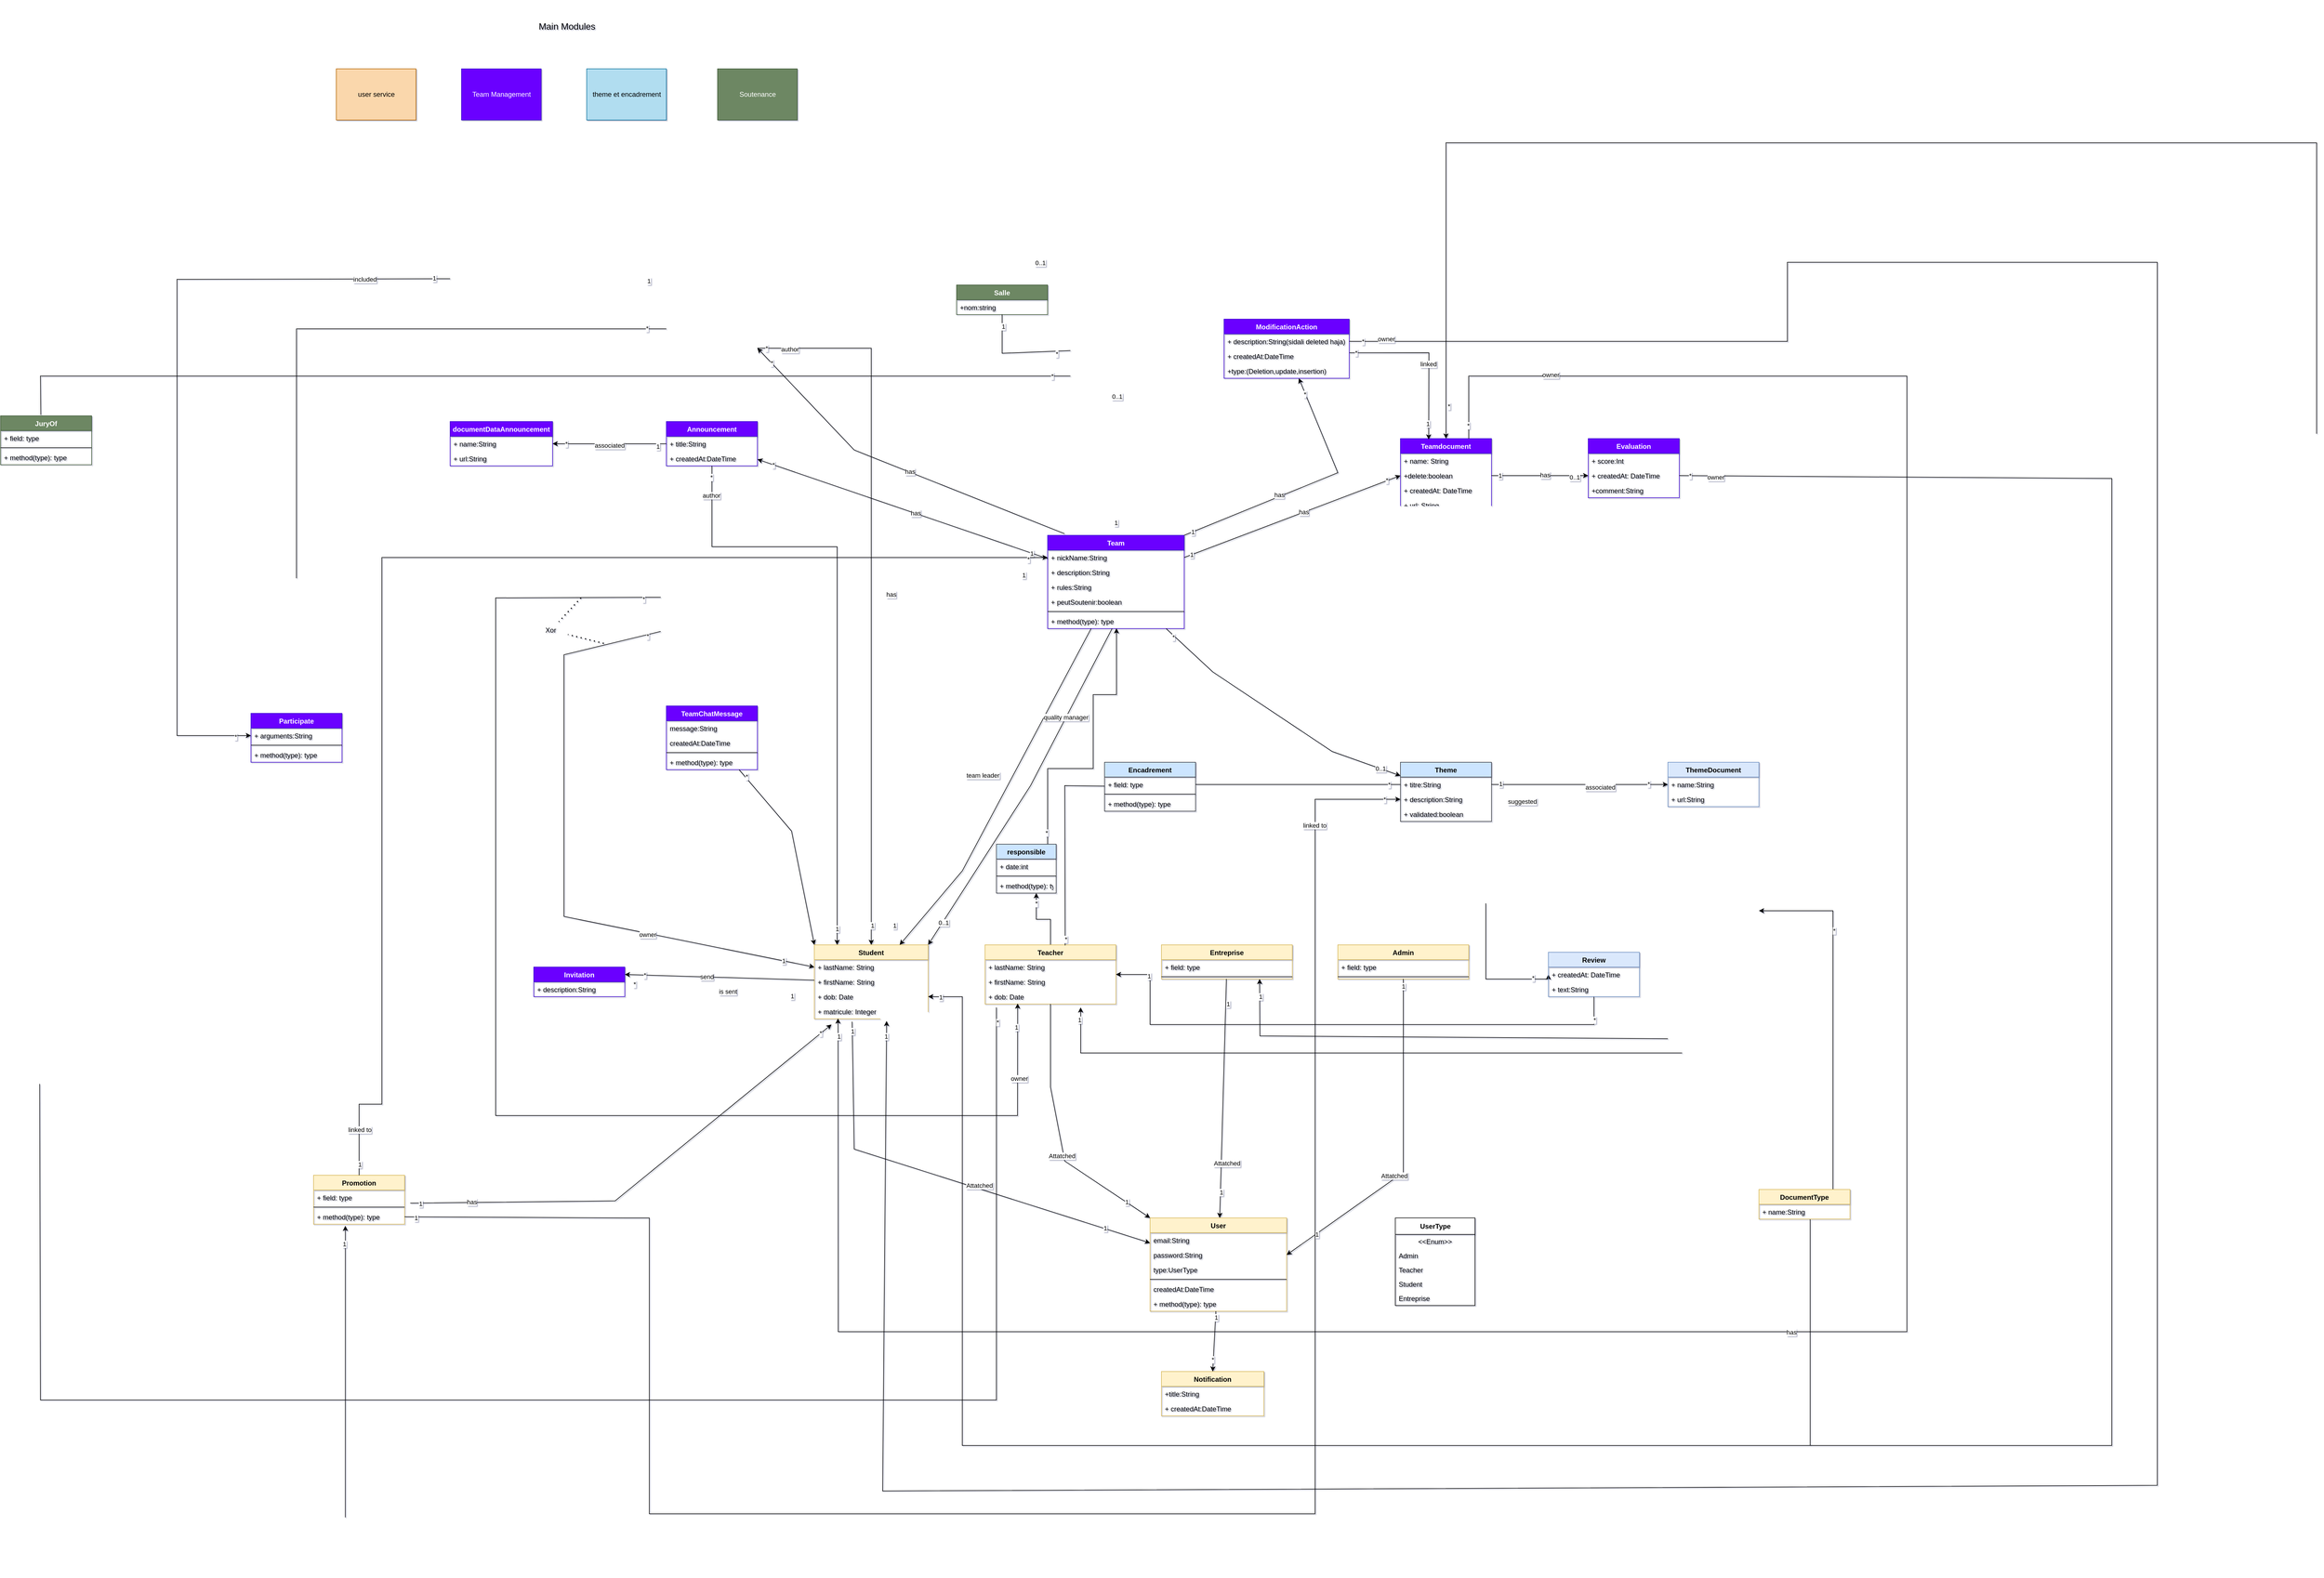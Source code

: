 <mxfile version="20.0.1" type="github">
  <diagram id="1LL830OUw4vS3259Q5VO" name="Page-1">
    <mxGraphModel dx="1329" dy="695" grid="1" gridSize="10" guides="1" tooltips="1" connect="1" arrows="1" fold="1" page="1" pageScale="1" pageWidth="827" pageHeight="1169" math="0" shadow="1">
      <root>
        <mxCell id="0" />
        <mxCell id="1" parent="0" />
        <mxCell id="d_GsOg3H-JMKMB9eKFxA-395" value="" style="html=1;" parent="1" vertex="1">
          <mxGeometry x="890" y="610" width="930" height="275" as="geometry" />
        </mxCell>
        <mxCell id="d_GsOg3H-JMKMB9eKFxA-1" value="Student" style="swimlane;fontStyle=1;align=center;verticalAlign=top;childLayout=stackLayout;horizontal=1;startSize=26;horizontalStack=0;resizeParent=1;resizeParentMax=0;resizeLast=0;collapsible=1;marginBottom=0;fillColor=#fff2cc;strokeColor=#d6b656;" parent="1" vertex="1">
          <mxGeometry x="1790" y="2270" width="200" height="130" as="geometry" />
        </mxCell>
        <mxCell id="d_GsOg3H-JMKMB9eKFxA-2" value="+ lastName: String" style="text;strokeColor=none;fillColor=none;align=left;verticalAlign=top;spacingLeft=4;spacingRight=4;overflow=hidden;rotatable=0;points=[[0,0.5],[1,0.5]];portConstraint=eastwest;" parent="d_GsOg3H-JMKMB9eKFxA-1" vertex="1">
          <mxGeometry y="26" width="200" height="26" as="geometry" />
        </mxCell>
        <mxCell id="d_GsOg3H-JMKMB9eKFxA-3" value="+ firstName: String" style="text;strokeColor=none;fillColor=none;align=left;verticalAlign=top;spacingLeft=4;spacingRight=4;overflow=hidden;rotatable=0;points=[[0,0.5],[1,0.5]];portConstraint=eastwest;" parent="d_GsOg3H-JMKMB9eKFxA-1" vertex="1">
          <mxGeometry y="52" width="200" height="26" as="geometry" />
        </mxCell>
        <mxCell id="d_GsOg3H-JMKMB9eKFxA-4" value="+ dob: Date" style="text;strokeColor=none;fillColor=none;align=left;verticalAlign=top;spacingLeft=4;spacingRight=4;overflow=hidden;rotatable=0;points=[[0,0.5],[1,0.5]];portConstraint=eastwest;" parent="d_GsOg3H-JMKMB9eKFxA-1" vertex="1">
          <mxGeometry y="78" width="200" height="26" as="geometry" />
        </mxCell>
        <mxCell id="d_GsOg3H-JMKMB9eKFxA-5" value="+ matricule: Integer" style="text;strokeColor=none;fillColor=none;align=left;verticalAlign=top;spacingLeft=4;spacingRight=4;overflow=hidden;rotatable=0;points=[[0,0.5],[1,0.5]];portConstraint=eastwest;" parent="d_GsOg3H-JMKMB9eKFxA-1" vertex="1">
          <mxGeometry y="104" width="200" height="26" as="geometry" />
        </mxCell>
        <mxCell id="d_GsOg3H-JMKMB9eKFxA-6" value="Team" style="swimlane;fontStyle=1;align=center;verticalAlign=top;childLayout=stackLayout;horizontal=1;startSize=26;horizontalStack=0;resizeParent=1;resizeParentMax=0;resizeLast=0;collapsible=1;marginBottom=0;fillColor=#6a00ff;fontColor=#ffffff;strokeColor=#3700CC;" parent="1" vertex="1">
          <mxGeometry x="2200" y="1550" width="240" height="164" as="geometry" />
        </mxCell>
        <mxCell id="d_GsOg3H-JMKMB9eKFxA-7" value="+ nickName:String" style="text;strokeColor=none;fillColor=none;align=left;verticalAlign=top;spacingLeft=4;spacingRight=4;overflow=hidden;rotatable=0;points=[[0,0.5],[1,0.5]];portConstraint=eastwest;" parent="d_GsOg3H-JMKMB9eKFxA-6" vertex="1">
          <mxGeometry y="26" width="240" height="26" as="geometry" />
        </mxCell>
        <mxCell id="d_GsOg3H-JMKMB9eKFxA-8" value="+ description:String" style="text;strokeColor=none;fillColor=none;align=left;verticalAlign=top;spacingLeft=4;spacingRight=4;overflow=hidden;rotatable=0;points=[[0,0.5],[1,0.5]];portConstraint=eastwest;" parent="d_GsOg3H-JMKMB9eKFxA-6" vertex="1">
          <mxGeometry y="52" width="240" height="26" as="geometry" />
        </mxCell>
        <mxCell id="d_GsOg3H-JMKMB9eKFxA-9" value="+ rules:String" style="text;strokeColor=none;fillColor=none;align=left;verticalAlign=top;spacingLeft=4;spacingRight=4;overflow=hidden;rotatable=0;points=[[0,0.5],[1,0.5]];portConstraint=eastwest;" parent="d_GsOg3H-JMKMB9eKFxA-6" vertex="1">
          <mxGeometry y="78" width="240" height="26" as="geometry" />
        </mxCell>
        <mxCell id="bbzZo3IecPUf4sJxj1Zn-16" value="+ peutSoutenir:boolean" style="text;strokeColor=none;fillColor=none;align=left;verticalAlign=top;spacingLeft=4;spacingRight=4;overflow=hidden;rotatable=0;points=[[0,0.5],[1,0.5]];portConstraint=eastwest;" parent="d_GsOg3H-JMKMB9eKFxA-6" vertex="1">
          <mxGeometry y="104" width="240" height="26" as="geometry" />
        </mxCell>
        <mxCell id="d_GsOg3H-JMKMB9eKFxA-10" value="" style="line;strokeWidth=1;fillColor=none;align=left;verticalAlign=middle;spacingTop=-1;spacingLeft=3;spacingRight=3;rotatable=0;labelPosition=right;points=[];portConstraint=eastwest;" parent="d_GsOg3H-JMKMB9eKFxA-6" vertex="1">
          <mxGeometry y="130" width="240" height="8" as="geometry" />
        </mxCell>
        <mxCell id="d_GsOg3H-JMKMB9eKFxA-11" value="+ method(type): type" style="text;strokeColor=none;fillColor=none;align=left;verticalAlign=top;spacingLeft=4;spacingRight=4;overflow=hidden;rotatable=0;points=[[0,0.5],[1,0.5]];portConstraint=eastwest;" parent="d_GsOg3H-JMKMB9eKFxA-6" vertex="1">
          <mxGeometry y="138" width="240" height="26" as="geometry" />
        </mxCell>
        <mxCell id="d_GsOg3H-JMKMB9eKFxA-386" value="" style="edgeStyle=orthogonalEdgeStyle;rounded=0;orthogonalLoop=1;jettySize=auto;html=1;" parent="1" source="d_GsOg3H-JMKMB9eKFxA-12" target="d_GsOg3H-JMKMB9eKFxA-385" edge="1">
          <mxGeometry relative="1" as="geometry">
            <Array as="points">
              <mxPoint x="2205" y="2225" />
              <mxPoint x="2180" y="2225" />
            </Array>
          </mxGeometry>
        </mxCell>
        <mxCell id="d_GsOg3H-JMKMB9eKFxA-389" value="*" style="edgeLabel;html=1;align=center;verticalAlign=middle;resizable=0;points=[];" parent="d_GsOg3H-JMKMB9eKFxA-386" vertex="1" connectable="0">
          <mxGeometry x="0.31" relative="1" as="geometry">
            <mxPoint y="-22" as="offset" />
          </mxGeometry>
        </mxCell>
        <mxCell id="d_GsOg3H-JMKMB9eKFxA-12" value="Teacher" style="swimlane;fontStyle=1;align=center;verticalAlign=top;childLayout=stackLayout;horizontal=1;startSize=26;horizontalStack=0;resizeParent=1;resizeParentMax=0;resizeLast=0;collapsible=1;marginBottom=0;fillColor=#fff2cc;strokeColor=#d6b656;" parent="1" vertex="1">
          <mxGeometry x="2090" y="2270" width="230" height="104" as="geometry" />
        </mxCell>
        <mxCell id="d_GsOg3H-JMKMB9eKFxA-13" value="+ lastName: String" style="text;strokeColor=none;fillColor=none;align=left;verticalAlign=top;spacingLeft=4;spacingRight=4;overflow=hidden;rotatable=0;points=[[0,0.5],[1,0.5]];portConstraint=eastwest;" parent="d_GsOg3H-JMKMB9eKFxA-12" vertex="1">
          <mxGeometry y="26" width="230" height="26" as="geometry" />
        </mxCell>
        <mxCell id="d_GsOg3H-JMKMB9eKFxA-14" value="+ firstName: String" style="text;strokeColor=none;fillColor=none;align=left;verticalAlign=top;spacingLeft=4;spacingRight=4;overflow=hidden;rotatable=0;points=[[0,0.5],[1,0.5]];portConstraint=eastwest;" parent="d_GsOg3H-JMKMB9eKFxA-12" vertex="1">
          <mxGeometry y="52" width="230" height="26" as="geometry" />
        </mxCell>
        <mxCell id="d_GsOg3H-JMKMB9eKFxA-15" value="+ dob: Date" style="text;strokeColor=none;fillColor=none;align=left;verticalAlign=top;spacingLeft=4;spacingRight=4;overflow=hidden;rotatable=0;points=[[0,0.5],[1,0.5]];portConstraint=eastwest;" parent="d_GsOg3H-JMKMB9eKFxA-12" vertex="1">
          <mxGeometry y="78" width="230" height="26" as="geometry" />
        </mxCell>
        <mxCell id="d_GsOg3H-JMKMB9eKFxA-16" value="Entreprise" style="swimlane;fontStyle=1;align=center;verticalAlign=top;childLayout=stackLayout;horizontal=1;startSize=26;horizontalStack=0;resizeParent=1;resizeParentMax=0;resizeLast=0;collapsible=1;marginBottom=0;fillColor=#fff2cc;strokeColor=#d6b656;" parent="1" vertex="1">
          <mxGeometry x="2400" y="2270" width="230" height="60" as="geometry" />
        </mxCell>
        <mxCell id="d_GsOg3H-JMKMB9eKFxA-17" value="+ field: type" style="text;strokeColor=none;fillColor=none;align=left;verticalAlign=top;spacingLeft=4;spacingRight=4;overflow=hidden;rotatable=0;points=[[0,0.5],[1,0.5]];portConstraint=eastwest;" parent="d_GsOg3H-JMKMB9eKFxA-16" vertex="1">
          <mxGeometry y="26" width="230" height="26" as="geometry" />
        </mxCell>
        <mxCell id="d_GsOg3H-JMKMB9eKFxA-18" value="" style="line;strokeWidth=1;fillColor=none;align=left;verticalAlign=middle;spacingTop=-1;spacingLeft=3;spacingRight=3;rotatable=0;labelPosition=right;points=[];portConstraint=eastwest;" parent="d_GsOg3H-JMKMB9eKFxA-16" vertex="1">
          <mxGeometry y="52" width="230" height="8" as="geometry" />
        </mxCell>
        <mxCell id="d_GsOg3H-JMKMB9eKFxA-19" value="Admin" style="swimlane;fontStyle=1;align=center;verticalAlign=top;childLayout=stackLayout;horizontal=1;startSize=26;horizontalStack=0;resizeParent=1;resizeParentMax=0;resizeLast=0;collapsible=1;marginBottom=0;fillColor=#fff2cc;strokeColor=#d6b656;" parent="1" vertex="1">
          <mxGeometry x="2710" y="2270" width="230" height="60" as="geometry" />
        </mxCell>
        <mxCell id="d_GsOg3H-JMKMB9eKFxA-20" value="+ field: type" style="text;strokeColor=none;fillColor=none;align=left;verticalAlign=top;spacingLeft=4;spacingRight=4;overflow=hidden;rotatable=0;points=[[0,0.5],[1,0.5]];portConstraint=eastwest;" parent="d_GsOg3H-JMKMB9eKFxA-19" vertex="1">
          <mxGeometry y="26" width="230" height="26" as="geometry" />
        </mxCell>
        <mxCell id="d_GsOg3H-JMKMB9eKFxA-21" value="" style="line;strokeWidth=1;fillColor=none;align=left;verticalAlign=middle;spacingTop=-1;spacingLeft=3;spacingRight=3;rotatable=0;labelPosition=right;points=[];portConstraint=eastwest;" parent="d_GsOg3H-JMKMB9eKFxA-19" vertex="1">
          <mxGeometry y="52" width="230" height="8" as="geometry" />
        </mxCell>
        <mxCell id="d_GsOg3H-JMKMB9eKFxA-22" value="User" style="swimlane;fontStyle=1;align=center;verticalAlign=top;childLayout=stackLayout;horizontal=1;startSize=26;horizontalStack=0;resizeParent=1;resizeParentMax=0;resizeLast=0;collapsible=1;marginBottom=0;strokeColor=#d6b656;fillColor=#fff2cc;" parent="1" vertex="1">
          <mxGeometry x="2380" y="2750" width="240" height="164" as="geometry" />
        </mxCell>
        <mxCell id="d_GsOg3H-JMKMB9eKFxA-23" value="email:String" style="text;strokeColor=none;fillColor=none;align=left;verticalAlign=top;spacingLeft=4;spacingRight=4;overflow=hidden;rotatable=0;points=[[0,0.5],[1,0.5]];portConstraint=eastwest;" parent="d_GsOg3H-JMKMB9eKFxA-22" vertex="1">
          <mxGeometry y="26" width="240" height="26" as="geometry" />
        </mxCell>
        <mxCell id="d_GsOg3H-JMKMB9eKFxA-24" value="password:String" style="text;strokeColor=none;fillColor=none;align=left;verticalAlign=top;spacingLeft=4;spacingRight=4;overflow=hidden;rotatable=0;points=[[0,0.5],[1,0.5]];portConstraint=eastwest;" parent="d_GsOg3H-JMKMB9eKFxA-22" vertex="1">
          <mxGeometry y="52" width="240" height="26" as="geometry" />
        </mxCell>
        <mxCell id="d_GsOg3H-JMKMB9eKFxA-25" value="type:UserType" style="text;strokeColor=none;fillColor=none;align=left;verticalAlign=top;spacingLeft=4;spacingRight=4;overflow=hidden;rotatable=0;points=[[0,0.5],[1,0.5]];portConstraint=eastwest;" parent="d_GsOg3H-JMKMB9eKFxA-22" vertex="1">
          <mxGeometry y="78" width="240" height="26" as="geometry" />
        </mxCell>
        <mxCell id="d_GsOg3H-JMKMB9eKFxA-26" value="" style="line;strokeWidth=1;fillColor=none;align=left;verticalAlign=middle;spacingTop=-1;spacingLeft=3;spacingRight=3;rotatable=0;labelPosition=right;points=[];portConstraint=eastwest;" parent="d_GsOg3H-JMKMB9eKFxA-22" vertex="1">
          <mxGeometry y="104" width="240" height="8" as="geometry" />
        </mxCell>
        <mxCell id="d_GsOg3H-JMKMB9eKFxA-27" value="createdAt:DateTime" style="text;strokeColor=none;fillColor=none;align=left;verticalAlign=top;spacingLeft=4;spacingRight=4;overflow=hidden;rotatable=0;points=[[0,0.5],[1,0.5]];portConstraint=eastwest;" parent="d_GsOg3H-JMKMB9eKFxA-22" vertex="1">
          <mxGeometry y="112" width="240" height="26" as="geometry" />
        </mxCell>
        <mxCell id="d_GsOg3H-JMKMB9eKFxA-28" value="+ method(type): type" style="text;strokeColor=none;fillColor=none;align=left;verticalAlign=top;spacingLeft=4;spacingRight=4;overflow=hidden;rotatable=0;points=[[0,0.5],[1,0.5]];portConstraint=eastwest;" parent="d_GsOg3H-JMKMB9eKFxA-22" vertex="1">
          <mxGeometry y="138" width="240" height="26" as="geometry" />
        </mxCell>
        <mxCell id="d_GsOg3H-JMKMB9eKFxA-29" value="" style="endArrow=classic;html=1;rounded=0;exitX=0.332;exitY=1.192;exitDx=0;exitDy=0;exitPerimeter=0;" parent="1" source="d_GsOg3H-JMKMB9eKFxA-5" target="d_GsOg3H-JMKMB9eKFxA-22" edge="1">
          <mxGeometry width="50" height="50" relative="1" as="geometry">
            <mxPoint x="2049" y="2460" as="sourcePoint" />
            <mxPoint x="2124" y="2773" as="targetPoint" />
            <Array as="points">
              <mxPoint x="1860" y="2629" />
            </Array>
          </mxGeometry>
        </mxCell>
        <mxCell id="d_GsOg3H-JMKMB9eKFxA-30" value="Attatched" style="edgeLabel;html=1;align=center;verticalAlign=middle;resizable=0;points=[];" parent="d_GsOg3H-JMKMB9eKFxA-29" vertex="1" connectable="0">
          <mxGeometry x="0.197" y="3" relative="1" as="geometry">
            <mxPoint x="-7" y="-5" as="offset" />
          </mxGeometry>
        </mxCell>
        <mxCell id="d_GsOg3H-JMKMB9eKFxA-31" value="1" style="edgeLabel;html=1;align=center;verticalAlign=middle;resizable=0;points=[];" parent="d_GsOg3H-JMKMB9eKFxA-29" vertex="1" connectable="0">
          <mxGeometry x="0.784" y="1" relative="1" as="geometry">
            <mxPoint as="offset" />
          </mxGeometry>
        </mxCell>
        <mxCell id="d_GsOg3H-JMKMB9eKFxA-32" value="1" style="edgeLabel;html=1;align=center;verticalAlign=middle;resizable=0;points=[];" parent="d_GsOg3H-JMKMB9eKFxA-29" vertex="1" connectable="0">
          <mxGeometry x="-0.953" relative="1" as="geometry">
            <mxPoint y="-1" as="offset" />
          </mxGeometry>
        </mxCell>
        <mxCell id="d_GsOg3H-JMKMB9eKFxA-33" value="" style="endArrow=classic;html=1;rounded=0;entryX=0;entryY=0;entryDx=0;entryDy=0;" parent="1" source="d_GsOg3H-JMKMB9eKFxA-12" target="d_GsOg3H-JMKMB9eKFxA-22" edge="1">
          <mxGeometry width="50" height="50" relative="1" as="geometry">
            <mxPoint x="2280" y="2310.002" as="sourcePoint" />
            <mxPoint x="2660" y="2548.002" as="targetPoint" />
            <Array as="points">
              <mxPoint x="2205" y="2520" />
              <mxPoint x="2230" y="2650" />
            </Array>
          </mxGeometry>
        </mxCell>
        <mxCell id="d_GsOg3H-JMKMB9eKFxA-34" value="Attatched" style="edgeLabel;html=1;align=center;verticalAlign=middle;resizable=0;points=[];" parent="d_GsOg3H-JMKMB9eKFxA-33" vertex="1" connectable="0">
          <mxGeometry x="0.197" y="3" relative="1" as="geometry">
            <mxPoint x="-7" y="-5" as="offset" />
          </mxGeometry>
        </mxCell>
        <mxCell id="d_GsOg3H-JMKMB9eKFxA-35" value="1" style="edgeLabel;html=1;align=center;verticalAlign=middle;resizable=0;points=[];" parent="d_GsOg3H-JMKMB9eKFxA-33" vertex="1" connectable="0">
          <mxGeometry x="0.784" y="1" relative="1" as="geometry">
            <mxPoint as="offset" />
          </mxGeometry>
        </mxCell>
        <mxCell id="d_GsOg3H-JMKMB9eKFxA-36" value="" style="endArrow=classic;html=1;rounded=0;entryX=1;entryY=0.5;entryDx=0;entryDy=0;" parent="1" source="d_GsOg3H-JMKMB9eKFxA-19" target="d_GsOg3H-JMKMB9eKFxA-24" edge="1">
          <mxGeometry width="50" height="50" relative="1" as="geometry">
            <mxPoint x="2590" y="2340" as="sourcePoint" />
            <mxPoint x="3070" y="2622.053" as="targetPoint" />
            <Array as="points">
              <mxPoint x="2825" y="2670" />
            </Array>
          </mxGeometry>
        </mxCell>
        <mxCell id="d_GsOg3H-JMKMB9eKFxA-37" value="Attatched" style="edgeLabel;html=1;align=center;verticalAlign=middle;resizable=0;points=[];" parent="d_GsOg3H-JMKMB9eKFxA-36" vertex="1" connectable="0">
          <mxGeometry x="0.197" y="3" relative="1" as="geometry">
            <mxPoint x="-7" y="-5" as="offset" />
          </mxGeometry>
        </mxCell>
        <mxCell id="d_GsOg3H-JMKMB9eKFxA-38" value="1" style="edgeLabel;html=1;align=center;verticalAlign=middle;resizable=0;points=[];" parent="d_GsOg3H-JMKMB9eKFxA-36" vertex="1" connectable="0">
          <mxGeometry x="0.784" y="1" relative="1" as="geometry">
            <mxPoint as="offset" />
          </mxGeometry>
        </mxCell>
        <mxCell id="d_GsOg3H-JMKMB9eKFxA-39" value="1" style="edgeLabel;html=1;align=center;verticalAlign=middle;resizable=0;points=[];" parent="d_GsOg3H-JMKMB9eKFxA-36" vertex="1" connectable="0">
          <mxGeometry x="-0.953" relative="1" as="geometry">
            <mxPoint y="-1" as="offset" />
          </mxGeometry>
        </mxCell>
        <mxCell id="d_GsOg3H-JMKMB9eKFxA-40" value="" style="endArrow=classic;html=1;rounded=0;" parent="1" source="d_GsOg3H-JMKMB9eKFxA-16" target="d_GsOg3H-JMKMB9eKFxA-22" edge="1">
          <mxGeometry width="50" height="50" relative="1" as="geometry">
            <mxPoint x="2389.998" y="2340" as="sourcePoint" />
            <mxPoint x="2549.79" y="2576" as="targetPoint" />
            <Array as="points" />
          </mxGeometry>
        </mxCell>
        <mxCell id="d_GsOg3H-JMKMB9eKFxA-41" value="Attatched" style="edgeLabel;html=1;align=center;verticalAlign=middle;resizable=0;points=[];" parent="d_GsOg3H-JMKMB9eKFxA-40" vertex="1" connectable="0">
          <mxGeometry x="0.197" y="3" relative="1" as="geometry">
            <mxPoint x="5" y="72" as="offset" />
          </mxGeometry>
        </mxCell>
        <mxCell id="d_GsOg3H-JMKMB9eKFxA-42" value="1" style="edgeLabel;html=1;align=center;verticalAlign=middle;resizable=0;points=[];" parent="d_GsOg3H-JMKMB9eKFxA-40" vertex="1" connectable="0">
          <mxGeometry x="0.784" y="1" relative="1" as="geometry">
            <mxPoint as="offset" />
          </mxGeometry>
        </mxCell>
        <mxCell id="d_GsOg3H-JMKMB9eKFxA-43" value="1" style="edgeLabel;html=1;align=center;verticalAlign=middle;resizable=0;points=[];" parent="d_GsOg3H-JMKMB9eKFxA-40" vertex="1" connectable="0">
          <mxGeometry x="-0.79" y="4" relative="1" as="geometry">
            <mxPoint as="offset" />
          </mxGeometry>
        </mxCell>
        <mxCell id="d_GsOg3H-JMKMB9eKFxA-44" value="Notification" style="swimlane;fontStyle=1;align=center;verticalAlign=top;childLayout=stackLayout;horizontal=1;startSize=26;horizontalStack=0;resizeParent=1;resizeParentMax=0;resizeLast=0;collapsible=1;marginBottom=0;fillColor=#fff2cc;strokeColor=#d6b656;" parent="1" vertex="1">
          <mxGeometry x="2400" y="3020" width="180" height="78" as="geometry" />
        </mxCell>
        <mxCell id="d_GsOg3H-JMKMB9eKFxA-45" value="+title:String" style="text;strokeColor=none;fillColor=none;align=left;verticalAlign=top;spacingLeft=4;spacingRight=4;overflow=hidden;rotatable=0;points=[[0,0.5],[1,0.5]];portConstraint=eastwest;" parent="d_GsOg3H-JMKMB9eKFxA-44" vertex="1">
          <mxGeometry y="26" width="180" height="26" as="geometry" />
        </mxCell>
        <mxCell id="d_GsOg3H-JMKMB9eKFxA-46" value="+ createdAt:DateTime" style="text;strokeColor=none;fillColor=none;align=left;verticalAlign=top;spacingLeft=4;spacingRight=4;overflow=hidden;rotatable=0;points=[[0,0.5],[1,0.5]];portConstraint=eastwest;" parent="d_GsOg3H-JMKMB9eKFxA-44" vertex="1">
          <mxGeometry y="52" width="180" height="26" as="geometry" />
        </mxCell>
        <mxCell id="d_GsOg3H-JMKMB9eKFxA-47" value="Invitation" style="swimlane;fontStyle=1;align=center;verticalAlign=top;childLayout=stackLayout;horizontal=1;startSize=26;horizontalStack=0;resizeParent=1;resizeParentMax=0;resizeLast=0;collapsible=1;marginBottom=0;fillColor=#6a00ff;fontColor=#ffffff;strokeColor=#3700CC;" parent="1" vertex="1">
          <mxGeometry x="1297" y="2309" width="160" height="52" as="geometry" />
        </mxCell>
        <mxCell id="d_GsOg3H-JMKMB9eKFxA-48" value="+ description:String" style="text;strokeColor=none;fillColor=none;align=left;verticalAlign=top;spacingLeft=4;spacingRight=4;overflow=hidden;rotatable=0;points=[[0,0.5],[1,0.5]];portConstraint=eastwest;" parent="d_GsOg3H-JMKMB9eKFxA-47" vertex="1">
          <mxGeometry y="26" width="160" height="26" as="geometry" />
        </mxCell>
        <mxCell id="d_GsOg3H-JMKMB9eKFxA-49" value="" style="endArrow=classic;html=1;rounded=0;entryX=1;entryY=0.25;entryDx=0;entryDy=0;" parent="1" source="d_GsOg3H-JMKMB9eKFxA-1" target="d_GsOg3H-JMKMB9eKFxA-47" edge="1">
          <mxGeometry width="50" height="50" relative="1" as="geometry">
            <mxPoint x="1710" y="2482.111" as="sourcePoint" />
            <mxPoint x="1530" y="2400" as="targetPoint" />
            <Array as="points" />
          </mxGeometry>
        </mxCell>
        <mxCell id="d_GsOg3H-JMKMB9eKFxA-50" value="send" style="edgeLabel;html=1;align=center;verticalAlign=middle;resizable=0;points=[];" parent="d_GsOg3H-JMKMB9eKFxA-49" vertex="1" connectable="0">
          <mxGeometry x="0.138" y="-1" relative="1" as="geometry">
            <mxPoint as="offset" />
          </mxGeometry>
        </mxCell>
        <mxCell id="d_GsOg3H-JMKMB9eKFxA-51" value="*" style="edgeLabel;html=1;align=center;verticalAlign=middle;resizable=0;points=[];" parent="d_GsOg3H-JMKMB9eKFxA-49" vertex="1" connectable="0">
          <mxGeometry x="0.792" relative="1" as="geometry">
            <mxPoint as="offset" />
          </mxGeometry>
        </mxCell>
        <mxCell id="d_GsOg3H-JMKMB9eKFxA-52" value="1" style="edgeLabel;html=1;align=center;verticalAlign=middle;resizable=0;points=[];" parent="d_GsOg3H-JMKMB9eKFxA-49" vertex="1" connectable="0">
          <mxGeometry x="-0.862" y="1" relative="1" as="geometry">
            <mxPoint as="offset" />
          </mxGeometry>
        </mxCell>
        <mxCell id="d_GsOg3H-JMKMB9eKFxA-53" value="" style="endArrow=classic;html=1;rounded=0;entryX=0;entryY=0.5;entryDx=0;entryDy=0;" parent="1" source="d_GsOg3H-JMKMB9eKFxA-47" target="d_GsOg3H-JMKMB9eKFxA-4" edge="1">
          <mxGeometry width="50" height="50" relative="1" as="geometry">
            <mxPoint x="1770" y="2410" as="sourcePoint" />
            <mxPoint x="1510" y="2410" as="targetPoint" />
            <Array as="points" />
          </mxGeometry>
        </mxCell>
        <mxCell id="d_GsOg3H-JMKMB9eKFxA-54" value="*" style="edgeLabel;html=1;align=center;verticalAlign=middle;resizable=0;points=[];" parent="d_GsOg3H-JMKMB9eKFxA-53" vertex="1" connectable="0">
          <mxGeometry x="-0.901" y="2" relative="1" as="geometry">
            <mxPoint as="offset" />
          </mxGeometry>
        </mxCell>
        <mxCell id="d_GsOg3H-JMKMB9eKFxA-55" value="is sent" style="edgeLabel;html=1;align=center;verticalAlign=middle;resizable=0;points=[];" parent="d_GsOg3H-JMKMB9eKFxA-53" vertex="1" connectable="0">
          <mxGeometry x="0.085" relative="1" as="geometry">
            <mxPoint as="offset" />
          </mxGeometry>
        </mxCell>
        <mxCell id="d_GsOg3H-JMKMB9eKFxA-56" value="1" style="edgeLabel;html=1;align=center;verticalAlign=middle;resizable=0;points=[];" parent="d_GsOg3H-JMKMB9eKFxA-53" vertex="1" connectable="0">
          <mxGeometry x="0.762" y="-1" relative="1" as="geometry">
            <mxPoint as="offset" />
          </mxGeometry>
        </mxCell>
        <mxCell id="d_GsOg3H-JMKMB9eKFxA-57" value="" style="endArrow=classic;html=1;rounded=0;entryX=0.75;entryY=0;entryDx=0;entryDy=0;" parent="1" source="d_GsOg3H-JMKMB9eKFxA-6" target="d_GsOg3H-JMKMB9eKFxA-1" edge="1">
          <mxGeometry width="50" height="50" relative="1" as="geometry">
            <mxPoint x="1893" y="1834" as="sourcePoint" />
            <mxPoint x="2005" y="2170" as="targetPoint" />
            <Array as="points">
              <mxPoint x="2050" y="2140" />
            </Array>
          </mxGeometry>
        </mxCell>
        <mxCell id="d_GsOg3H-JMKMB9eKFxA-58" value="contains" style="edgeLabel;html=1;align=center;verticalAlign=middle;resizable=0;points=[];" parent="d_GsOg3H-JMKMB9eKFxA-57" vertex="1" connectable="0">
          <mxGeometry x="-0.077" y="1" relative="1" as="geometry">
            <mxPoint x="-1" as="offset" />
          </mxGeometry>
        </mxCell>
        <mxCell id="d_GsOg3H-JMKMB9eKFxA-59" value="2.*" style="edgeLabel;html=1;align=center;verticalAlign=middle;resizable=0;points=[];" parent="d_GsOg3H-JMKMB9eKFxA-57" vertex="1" connectable="0">
          <mxGeometry x="0.798" y="-1" relative="1" as="geometry">
            <mxPoint as="offset" />
          </mxGeometry>
        </mxCell>
        <mxCell id="d_GsOg3H-JMKMB9eKFxA-60" value="0..1" style="edgeLabel;html=1;align=center;verticalAlign=middle;resizable=0;points=[];" parent="d_GsOg3H-JMKMB9eKFxA-57" vertex="1" connectable="0">
          <mxGeometry x="-0.891" y="1" relative="1" as="geometry">
            <mxPoint as="offset" />
          </mxGeometry>
        </mxCell>
        <mxCell id="d_GsOg3H-JMKMB9eKFxA-61" value="" style="endArrow=classic;html=1;rounded=0;entryX=0.618;entryY=-0.023;entryDx=0;entryDy=0;exitX=0;exitY=0.5;exitDx=0;exitDy=0;entryPerimeter=0;" parent="1" source="d_GsOg3H-JMKMB9eKFxA-11" target="d_GsOg3H-JMKMB9eKFxA-1" edge="1">
          <mxGeometry width="50" height="50" relative="1" as="geometry">
            <mxPoint x="2123.514" y="1620" as="sourcePoint" />
            <mxPoint x="1776" y="2202" as="targetPoint" />
            <Array as="points">
              <mxPoint x="2040" y="2090" />
            </Array>
          </mxGeometry>
        </mxCell>
        <mxCell id="d_GsOg3H-JMKMB9eKFxA-62" value="0..1" style="edgeLabel;html=1;align=center;verticalAlign=middle;resizable=0;points=[];" parent="d_GsOg3H-JMKMB9eKFxA-61" vertex="1" connectable="0">
          <mxGeometry x="-0.891" y="1" relative="1" as="geometry">
            <mxPoint as="offset" />
          </mxGeometry>
        </mxCell>
        <mxCell id="d_GsOg3H-JMKMB9eKFxA-63" value="team leader" style="edgeLabel;html=1;align=center;verticalAlign=middle;resizable=0;points=[];" parent="d_GsOg3H-JMKMB9eKFxA-61" vertex="1" connectable="0">
          <mxGeometry x="-0.078" y="-3" relative="1" as="geometry">
            <mxPoint as="offset" />
          </mxGeometry>
        </mxCell>
        <mxCell id="d_GsOg3H-JMKMB9eKFxA-64" value="1" style="edgeLabel;html=1;align=center;verticalAlign=middle;resizable=0;points=[];" parent="d_GsOg3H-JMKMB9eKFxA-61" vertex="1" connectable="0">
          <mxGeometry x="0.889" y="-4" relative="1" as="geometry">
            <mxPoint as="offset" />
          </mxGeometry>
        </mxCell>
        <mxCell id="d_GsOg3H-JMKMB9eKFxA-65" value="" style="endArrow=classic;html=1;rounded=0;entryX=1;entryY=0;entryDx=0;entryDy=0;" parent="1" source="d_GsOg3H-JMKMB9eKFxA-11" target="d_GsOg3H-JMKMB9eKFxA-1" edge="1">
          <mxGeometry width="50" height="50" relative="1" as="geometry">
            <mxPoint x="1921.111" y="1834" as="sourcePoint" />
            <mxPoint x="2170" y="2200" as="targetPoint" />
            <Array as="points">
              <mxPoint x="2170" y="1990" />
            </Array>
          </mxGeometry>
        </mxCell>
        <mxCell id="d_GsOg3H-JMKMB9eKFxA-66" value="0..1" style="edgeLabel;html=1;align=center;verticalAlign=middle;resizable=0;points=[];" parent="d_GsOg3H-JMKMB9eKFxA-65" vertex="1" connectable="0">
          <mxGeometry x="0.849" y="2" relative="1" as="geometry">
            <mxPoint x="-1" y="1" as="offset" />
          </mxGeometry>
        </mxCell>
        <mxCell id="d_GsOg3H-JMKMB9eKFxA-67" value="quality manager" style="edgeLabel;html=1;align=center;verticalAlign=middle;resizable=0;points=[];" parent="d_GsOg3H-JMKMB9eKFxA-65" vertex="1" connectable="0">
          <mxGeometry x="-0.454" relative="1" as="geometry">
            <mxPoint as="offset" />
          </mxGeometry>
        </mxCell>
        <mxCell id="d_GsOg3H-JMKMB9eKFxA-68" value="TeamChatMessage" style="swimlane;fontStyle=1;align=center;verticalAlign=top;childLayout=stackLayout;horizontal=1;startSize=26;horizontalStack=0;resizeParent=1;resizeParentMax=0;resizeLast=0;collapsible=1;marginBottom=0;fillColor=#6a00ff;fontColor=#ffffff;strokeColor=#3700CC;" parent="1" vertex="1">
          <mxGeometry x="1530" y="1850" width="160" height="112" as="geometry" />
        </mxCell>
        <mxCell id="d_GsOg3H-JMKMB9eKFxA-69" value="message:String" style="text;strokeColor=none;fillColor=none;align=left;verticalAlign=top;spacingLeft=4;spacingRight=4;overflow=hidden;rotatable=0;points=[[0,0.5],[1,0.5]];portConstraint=eastwest;" parent="d_GsOg3H-JMKMB9eKFxA-68" vertex="1">
          <mxGeometry y="26" width="160" height="26" as="geometry" />
        </mxCell>
        <mxCell id="d_GsOg3H-JMKMB9eKFxA-70" value="createdAt:DateTime" style="text;strokeColor=none;fillColor=none;align=left;verticalAlign=top;spacingLeft=4;spacingRight=4;overflow=hidden;rotatable=0;points=[[0,0.5],[1,0.5]];portConstraint=eastwest;" parent="d_GsOg3H-JMKMB9eKFxA-68" vertex="1">
          <mxGeometry y="52" width="160" height="26" as="geometry" />
        </mxCell>
        <mxCell id="d_GsOg3H-JMKMB9eKFxA-71" value="" style="line;strokeWidth=1;fillColor=none;align=left;verticalAlign=middle;spacingTop=-1;spacingLeft=3;spacingRight=3;rotatable=0;labelPosition=right;points=[];portConstraint=eastwest;" parent="d_GsOg3H-JMKMB9eKFxA-68" vertex="1">
          <mxGeometry y="78" width="160" height="8" as="geometry" />
        </mxCell>
        <mxCell id="d_GsOg3H-JMKMB9eKFxA-72" value="+ method(type): type" style="text;strokeColor=none;fillColor=none;align=left;verticalAlign=top;spacingLeft=4;spacingRight=4;overflow=hidden;rotatable=0;points=[[0,0.5],[1,0.5]];portConstraint=eastwest;" parent="d_GsOg3H-JMKMB9eKFxA-68" vertex="1">
          <mxGeometry y="86" width="160" height="26" as="geometry" />
        </mxCell>
        <mxCell id="d_GsOg3H-JMKMB9eKFxA-73" value="" style="endArrow=classic;html=1;rounded=0;entryX=0;entryY=0;entryDx=0;entryDy=0;" parent="1" source="d_GsOg3H-JMKMB9eKFxA-68" target="d_GsOg3H-JMKMB9eKFxA-1" edge="1">
          <mxGeometry width="50" height="50" relative="1" as="geometry">
            <mxPoint x="1720" y="1979.998" as="sourcePoint" />
            <mxPoint x="1980" y="1999.88" as="targetPoint" />
            <Array as="points">
              <mxPoint x="1750" y="2070" />
            </Array>
          </mxGeometry>
        </mxCell>
        <mxCell id="d_GsOg3H-JMKMB9eKFxA-74" value="*" style="edgeLabel;html=1;align=center;verticalAlign=middle;resizable=0;points=[];" parent="d_GsOg3H-JMKMB9eKFxA-73" vertex="1" connectable="0">
          <mxGeometry x="-0.901" y="2" relative="1" as="geometry">
            <mxPoint as="offset" />
          </mxGeometry>
        </mxCell>
        <mxCell id="d_GsOg3H-JMKMB9eKFxA-75" value="1" style="edgeLabel;html=1;align=center;verticalAlign=middle;resizable=0;points=[];" parent="d_GsOg3H-JMKMB9eKFxA-73" vertex="1" connectable="0">
          <mxGeometry x="0.762" y="-1" relative="1" as="geometry">
            <mxPoint as="offset" />
          </mxGeometry>
        </mxCell>
        <mxCell id="d_GsOg3H-JMKMB9eKFxA-76" value="owner" style="edgeLabel;html=1;align=center;verticalAlign=middle;resizable=0;points=[];" parent="d_GsOg3H-JMKMB9eKFxA-73" vertex="1" connectable="0">
          <mxGeometry x="0.059" y="3" relative="1" as="geometry">
            <mxPoint as="offset" />
          </mxGeometry>
        </mxCell>
        <mxCell id="d_GsOg3H-JMKMB9eKFxA-77" value="" style="endArrow=classic;html=1;rounded=0;" parent="1" source="d_GsOg3H-JMKMB9eKFxA-6" target="d_GsOg3H-JMKMB9eKFxA-68" edge="1">
          <mxGeometry width="50" height="50" relative="1" as="geometry">
            <mxPoint x="1620" y="1600" as="sourcePoint" />
            <mxPoint x="1990" y="1620" as="targetPoint" />
            <Array as="points" />
          </mxGeometry>
        </mxCell>
        <mxCell id="d_GsOg3H-JMKMB9eKFxA-78" value="*" style="edgeLabel;html=1;align=center;verticalAlign=middle;resizable=0;points=[];" parent="d_GsOg3H-JMKMB9eKFxA-77" vertex="1" connectable="0">
          <mxGeometry x="0.874" y="1" relative="1" as="geometry">
            <mxPoint as="offset" />
          </mxGeometry>
        </mxCell>
        <mxCell id="d_GsOg3H-JMKMB9eKFxA-79" value="1" style="edgeLabel;html=1;align=center;verticalAlign=middle;resizable=0;points=[];" parent="d_GsOg3H-JMKMB9eKFxA-77" vertex="1" connectable="0">
          <mxGeometry x="-0.826" y="-1" relative="1" as="geometry">
            <mxPoint x="1" as="offset" />
          </mxGeometry>
        </mxCell>
        <mxCell id="d_GsOg3H-JMKMB9eKFxA-80" value="has" style="edgeLabel;html=1;align=center;verticalAlign=middle;resizable=0;points=[];" parent="d_GsOg3H-JMKMB9eKFxA-77" vertex="1" connectable="0">
          <mxGeometry x="0.108" y="1" relative="1" as="geometry">
            <mxPoint as="offset" />
          </mxGeometry>
        </mxCell>
        <mxCell id="d_GsOg3H-JMKMB9eKFxA-81" value="TeamChatTeacherMessage" style="swimlane;fontStyle=1;align=center;verticalAlign=top;childLayout=stackLayout;horizontal=1;startSize=26;horizontalStack=0;resizeParent=1;resizeParentMax=0;resizeLast=0;collapsible=1;marginBottom=0;fillColor=#b1ddf0;strokeColor=#10739e;" parent="1" vertex="1">
          <mxGeometry x="1520" y="1620" width="180" height="112" as="geometry" />
        </mxCell>
        <mxCell id="d_GsOg3H-JMKMB9eKFxA-82" value="message:String" style="text;strokeColor=none;fillColor=none;align=left;verticalAlign=top;spacingLeft=4;spacingRight=4;overflow=hidden;rotatable=0;points=[[0,0.5],[1,0.5]];portConstraint=eastwest;" parent="d_GsOg3H-JMKMB9eKFxA-81" vertex="1">
          <mxGeometry y="26" width="180" height="26" as="geometry" />
        </mxCell>
        <mxCell id="d_GsOg3H-JMKMB9eKFxA-83" value="createdAt:DateTime" style="text;strokeColor=none;fillColor=none;align=left;verticalAlign=top;spacingLeft=4;spacingRight=4;overflow=hidden;rotatable=0;points=[[0,0.5],[1,0.5]];portConstraint=eastwest;" parent="d_GsOg3H-JMKMB9eKFxA-81" vertex="1">
          <mxGeometry y="52" width="180" height="26" as="geometry" />
        </mxCell>
        <mxCell id="d_GsOg3H-JMKMB9eKFxA-84" value="" style="line;strokeWidth=1;fillColor=none;align=left;verticalAlign=middle;spacingTop=-1;spacingLeft=3;spacingRight=3;rotatable=0;labelPosition=right;points=[];portConstraint=eastwest;" parent="d_GsOg3H-JMKMB9eKFxA-81" vertex="1">
          <mxGeometry y="78" width="180" height="8" as="geometry" />
        </mxCell>
        <mxCell id="d_GsOg3H-JMKMB9eKFxA-85" value="+ method(type): type" style="text;strokeColor=none;fillColor=none;align=left;verticalAlign=top;spacingLeft=4;spacingRight=4;overflow=hidden;rotatable=0;points=[[0,0.5],[1,0.5]];portConstraint=eastwest;" parent="d_GsOg3H-JMKMB9eKFxA-81" vertex="1">
          <mxGeometry y="86" width="180" height="26" as="geometry" />
        </mxCell>
        <mxCell id="d_GsOg3H-JMKMB9eKFxA-86" value="" style="endArrow=classic;html=1;rounded=0;exitX=0;exitY=0.5;exitDx=0;exitDy=0;entryX=1;entryY=0.5;entryDx=0;entryDy=0;" parent="1" source="d_GsOg3H-JMKMB9eKFxA-8" target="d_GsOg3H-JMKMB9eKFxA-83" edge="1">
          <mxGeometry width="50" height="50" relative="1" as="geometry">
            <mxPoint x="2170" y="1579.997" as="sourcePoint" />
            <mxPoint x="1660" y="1786.152" as="targetPoint" />
            <Array as="points" />
          </mxGeometry>
        </mxCell>
        <mxCell id="d_GsOg3H-JMKMB9eKFxA-87" value="*" style="edgeLabel;html=1;align=center;verticalAlign=middle;resizable=0;points=[];" parent="d_GsOg3H-JMKMB9eKFxA-86" vertex="1" connectable="0">
          <mxGeometry x="0.874" y="1" relative="1" as="geometry">
            <mxPoint as="offset" />
          </mxGeometry>
        </mxCell>
        <mxCell id="d_GsOg3H-JMKMB9eKFxA-88" value="1" style="edgeLabel;html=1;align=center;verticalAlign=middle;resizable=0;points=[];" parent="d_GsOg3H-JMKMB9eKFxA-86" vertex="1" connectable="0">
          <mxGeometry x="-0.826" y="-1" relative="1" as="geometry">
            <mxPoint x="1" as="offset" />
          </mxGeometry>
        </mxCell>
        <mxCell id="d_GsOg3H-JMKMB9eKFxA-89" value="has" style="edgeLabel;html=1;align=center;verticalAlign=middle;resizable=0;points=[];" parent="d_GsOg3H-JMKMB9eKFxA-86" vertex="1" connectable="0">
          <mxGeometry x="0.1" relative="1" as="geometry">
            <mxPoint as="offset" />
          </mxGeometry>
        </mxCell>
        <mxCell id="d_GsOg3H-JMKMB9eKFxA-90" value="" style="endArrow=classic;html=1;rounded=0;exitX=0;exitY=0.5;exitDx=0;exitDy=0;entryX=0;entryY=0.5;entryDx=0;entryDy=0;" parent="1" source="d_GsOg3H-JMKMB9eKFxA-85" target="d_GsOg3H-JMKMB9eKFxA-2" edge="1">
          <mxGeometry width="50" height="50" relative="1" as="geometry">
            <mxPoint x="1470" y="1660" as="sourcePoint" />
            <mxPoint x="1360" y="2204.286" as="targetPoint" />
            <Array as="points">
              <mxPoint x="1350" y="1760" />
              <mxPoint x="1350" y="2220" />
            </Array>
          </mxGeometry>
        </mxCell>
        <mxCell id="d_GsOg3H-JMKMB9eKFxA-91" value="1" style="edgeLabel;html=1;align=center;verticalAlign=middle;resizable=0;points=[];" parent="d_GsOg3H-JMKMB9eKFxA-90" vertex="1" connectable="0">
          <mxGeometry x="0.899" relative="1" as="geometry">
            <mxPoint x="-1" as="offset" />
          </mxGeometry>
        </mxCell>
        <mxCell id="d_GsOg3H-JMKMB9eKFxA-92" value="*" style="edgeLabel;html=1;align=center;verticalAlign=middle;resizable=0;points=[];" parent="d_GsOg3H-JMKMB9eKFxA-90" vertex="1" connectable="0">
          <mxGeometry x="-0.955" y="2" relative="1" as="geometry">
            <mxPoint as="offset" />
          </mxGeometry>
        </mxCell>
        <mxCell id="d_GsOg3H-JMKMB9eKFxA-93" value="owner" style="edgeLabel;html=1;align=center;verticalAlign=middle;resizable=0;points=[];" parent="d_GsOg3H-JMKMB9eKFxA-90" vertex="1" connectable="0">
          <mxGeometry x="0.446" y="-2" relative="1" as="geometry">
            <mxPoint x="1" as="offset" />
          </mxGeometry>
        </mxCell>
        <mxCell id="d_GsOg3H-JMKMB9eKFxA-94" value="" style="endArrow=classic;html=1;rounded=0;exitX=0;exitY=0.5;exitDx=0;exitDy=0;entryX=0.249;entryY=0.968;entryDx=0;entryDy=0;entryPerimeter=0;" parent="1" source="d_GsOg3H-JMKMB9eKFxA-82" target="d_GsOg3H-JMKMB9eKFxA-15" edge="1">
          <mxGeometry width="50" height="50" relative="1" as="geometry">
            <mxPoint x="1600" y="1530" as="sourcePoint" />
            <mxPoint x="2150" y="2390" as="targetPoint" />
            <Array as="points">
              <mxPoint x="1230" y="1660" />
              <mxPoint x="1230" y="2570" />
              <mxPoint x="2147" y="2570" />
            </Array>
          </mxGeometry>
        </mxCell>
        <mxCell id="d_GsOg3H-JMKMB9eKFxA-95" value="1" style="edgeLabel;html=1;align=center;verticalAlign=middle;resizable=0;points=[];" parent="d_GsOg3H-JMKMB9eKFxA-94" vertex="1" connectable="0">
          <mxGeometry x="0.964" y="2" relative="1" as="geometry">
            <mxPoint as="offset" />
          </mxGeometry>
        </mxCell>
        <mxCell id="d_GsOg3H-JMKMB9eKFxA-96" value="*" style="edgeLabel;html=1;align=center;verticalAlign=middle;resizable=0;points=[];" parent="d_GsOg3H-JMKMB9eKFxA-94" vertex="1" connectable="0">
          <mxGeometry x="-0.954" y="3" relative="1" as="geometry">
            <mxPoint x="23" as="offset" />
          </mxGeometry>
        </mxCell>
        <mxCell id="d_GsOg3H-JMKMB9eKFxA-97" value="owner" style="edgeLabel;html=1;align=center;verticalAlign=middle;resizable=0;points=[];" parent="d_GsOg3H-JMKMB9eKFxA-94" vertex="1" connectable="0">
          <mxGeometry x="0.886" y="-3" relative="1" as="geometry">
            <mxPoint as="offset" />
          </mxGeometry>
        </mxCell>
        <mxCell id="d_GsOg3H-JMKMB9eKFxA-98" value="" style="endArrow=none;dashed=1;html=1;dashPattern=1 3;strokeWidth=2;rounded=0;" parent="1" target="d_GsOg3H-JMKMB9eKFxA-100" edge="1">
          <mxGeometry width="50" height="50" relative="1" as="geometry">
            <mxPoint x="1420" y="1740" as="sourcePoint" />
            <mxPoint x="1460" y="1550" as="targetPoint" />
          </mxGeometry>
        </mxCell>
        <mxCell id="d_GsOg3H-JMKMB9eKFxA-99" value="" style="endArrow=none;dashed=1;html=1;dashPattern=1 3;strokeWidth=2;rounded=0;" parent="1" target="d_GsOg3H-JMKMB9eKFxA-100" edge="1">
          <mxGeometry width="50" height="50" relative="1" as="geometry">
            <mxPoint x="1380" y="1660" as="sourcePoint" />
            <mxPoint x="1540" y="1540" as="targetPoint" />
          </mxGeometry>
        </mxCell>
        <mxCell id="d_GsOg3H-JMKMB9eKFxA-100" value="Xor" style="text;html=1;strokeColor=none;fillColor=none;align=center;verticalAlign=middle;whiteSpace=wrap;rounded=0;" parent="1" vertex="1">
          <mxGeometry x="1297" y="1702" width="60" height="30" as="geometry" />
        </mxCell>
        <mxCell id="d_GsOg3H-JMKMB9eKFxA-101" value="Announcement" style="swimlane;fontStyle=1;align=center;verticalAlign=top;childLayout=stackLayout;horizontal=1;startSize=26;horizontalStack=0;resizeParent=1;resizeParentMax=0;resizeLast=0;collapsible=1;marginBottom=0;fillColor=#6a00ff;fontColor=#ffffff;strokeColor=#3700CC;" parent="1" vertex="1">
          <mxGeometry x="1530" y="1350" width="160" height="78" as="geometry" />
        </mxCell>
        <mxCell id="d_GsOg3H-JMKMB9eKFxA-102" value="+ title:String" style="text;strokeColor=none;fillColor=none;align=left;verticalAlign=top;spacingLeft=4;spacingRight=4;overflow=hidden;rotatable=0;points=[[0,0.5],[1,0.5]];portConstraint=eastwest;" parent="d_GsOg3H-JMKMB9eKFxA-101" vertex="1">
          <mxGeometry y="26" width="160" height="26" as="geometry" />
        </mxCell>
        <mxCell id="d_GsOg3H-JMKMB9eKFxA-103" value="+ createdAt:DateTime" style="text;strokeColor=none;fillColor=none;align=left;verticalAlign=top;spacingLeft=4;spacingRight=4;overflow=hidden;rotatable=0;points=[[0,0.5],[1,0.5]];portConstraint=eastwest;" parent="d_GsOg3H-JMKMB9eKFxA-101" vertex="1">
          <mxGeometry y="52" width="160" height="26" as="geometry" />
        </mxCell>
        <mxCell id="d_GsOg3H-JMKMB9eKFxA-104" value="" style="endArrow=classic;html=1;rounded=0;" parent="1" source="d_GsOg3H-JMKMB9eKFxA-101" target="d_GsOg3H-JMKMB9eKFxA-108" edge="1">
          <mxGeometry width="50" height="50" relative="1" as="geometry">
            <mxPoint x="1400" y="1400.0" as="sourcePoint" />
            <mxPoint x="1270" y="1438" as="targetPoint" />
          </mxGeometry>
        </mxCell>
        <mxCell id="d_GsOg3H-JMKMB9eKFxA-105" value="associated" style="edgeLabel;html=1;align=center;verticalAlign=middle;resizable=0;points=[];" parent="d_GsOg3H-JMKMB9eKFxA-104" vertex="1" connectable="0">
          <mxGeometry x="0.138" y="-1" relative="1" as="geometry">
            <mxPoint x="14" y="4" as="offset" />
          </mxGeometry>
        </mxCell>
        <mxCell id="d_GsOg3H-JMKMB9eKFxA-106" value="1" style="edgeLabel;html=1;align=center;verticalAlign=middle;resizable=0;points=[];" parent="d_GsOg3H-JMKMB9eKFxA-104" vertex="1" connectable="0">
          <mxGeometry x="-0.845" y="5" relative="1" as="geometry">
            <mxPoint as="offset" />
          </mxGeometry>
        </mxCell>
        <mxCell id="d_GsOg3H-JMKMB9eKFxA-107" value="*" style="edgeLabel;html=1;align=center;verticalAlign=middle;resizable=0;points=[];" parent="d_GsOg3H-JMKMB9eKFxA-104" vertex="1" connectable="0">
          <mxGeometry x="0.777" relative="1" as="geometry">
            <mxPoint x="1" as="offset" />
          </mxGeometry>
        </mxCell>
        <mxCell id="d_GsOg3H-JMKMB9eKFxA-108" value="documentDataAnnouncement" style="swimlane;fontStyle=1;align=center;verticalAlign=top;childLayout=stackLayout;horizontal=1;startSize=26;horizontalStack=0;resizeParent=1;resizeParentMax=0;resizeLast=0;collapsible=1;marginBottom=0;fillColor=#6a00ff;fontColor=#ffffff;strokeColor=#3700CC;" parent="1" vertex="1">
          <mxGeometry x="1150" y="1350" width="180" height="78" as="geometry" />
        </mxCell>
        <mxCell id="d_GsOg3H-JMKMB9eKFxA-109" value="+ name:String" style="text;strokeColor=none;fillColor=none;align=left;verticalAlign=top;spacingLeft=4;spacingRight=4;overflow=hidden;rotatable=0;points=[[0,0.5],[1,0.5]];portConstraint=eastwest;" parent="d_GsOg3H-JMKMB9eKFxA-108" vertex="1">
          <mxGeometry y="26" width="180" height="26" as="geometry" />
        </mxCell>
        <mxCell id="d_GsOg3H-JMKMB9eKFxA-110" value="+ url:String" style="text;strokeColor=none;fillColor=none;align=left;verticalAlign=top;spacingLeft=4;spacingRight=4;overflow=hidden;rotatable=0;points=[[0,0.5],[1,0.5]];portConstraint=eastwest;" parent="d_GsOg3H-JMKMB9eKFxA-108" vertex="1">
          <mxGeometry y="52" width="180" height="26" as="geometry" />
        </mxCell>
        <mxCell id="d_GsOg3H-JMKMB9eKFxA-111" value="" style="endArrow=classic;html=1;rounded=0;" parent="1" source="d_GsOg3H-JMKMB9eKFxA-6" target="d_GsOg3H-JMKMB9eKFxA-101" edge="1">
          <mxGeometry width="50" height="50" relative="1" as="geometry">
            <mxPoint x="1800" y="1510.0" as="sourcePoint" />
            <mxPoint x="1880" y="1240" as="targetPoint" />
          </mxGeometry>
        </mxCell>
        <mxCell id="d_GsOg3H-JMKMB9eKFxA-112" value="*" style="edgeLabel;html=1;align=center;verticalAlign=middle;resizable=0;points=[];" parent="d_GsOg3H-JMKMB9eKFxA-111" vertex="1" connectable="0">
          <mxGeometry x="0.891" relative="1" as="geometry">
            <mxPoint as="offset" />
          </mxGeometry>
        </mxCell>
        <mxCell id="d_GsOg3H-JMKMB9eKFxA-113" value="has" style="edgeLabel;html=1;align=center;verticalAlign=middle;resizable=0;points=[];" parent="d_GsOg3H-JMKMB9eKFxA-111" vertex="1" connectable="0">
          <mxGeometry x="-0.09" y="-1" relative="1" as="geometry">
            <mxPoint as="offset" />
          </mxGeometry>
        </mxCell>
        <mxCell id="d_GsOg3H-JMKMB9eKFxA-114" value="1" style="edgeLabel;html=1;align=center;verticalAlign=middle;resizable=0;points=[];" parent="d_GsOg3H-JMKMB9eKFxA-111" vertex="1" connectable="0">
          <mxGeometry x="-0.89" relative="1" as="geometry">
            <mxPoint as="offset" />
          </mxGeometry>
        </mxCell>
        <mxCell id="d_GsOg3H-JMKMB9eKFxA-115" value="Survey" style="swimlane;fontStyle=1;align=center;verticalAlign=top;childLayout=stackLayout;horizontal=1;startSize=26;horizontalStack=0;resizeParent=1;resizeParentMax=0;resizeLast=0;collapsible=1;marginBottom=0;fillColor=#6a00ff;strokeColor=#3700CC;fontColor=#ffffff;" parent="1" vertex="1">
          <mxGeometry x="1530" y="1070" width="160" height="164" as="geometry" />
        </mxCell>
        <mxCell id="d_GsOg3H-JMKMB9eKFxA-116" value="+ title:String" style="text;strokeColor=none;fillColor=none;align=left;verticalAlign=top;spacingLeft=4;spacingRight=4;overflow=hidden;rotatable=0;points=[[0,0.5],[1,0.5]];portConstraint=eastwest;" parent="d_GsOg3H-JMKMB9eKFxA-115" vertex="1">
          <mxGeometry y="26" width="160" height="26" as="geometry" />
        </mxCell>
        <mxCell id="d_GsOg3H-JMKMB9eKFxA-117" value="+ description:String" style="text;strokeColor=none;fillColor=none;align=left;verticalAlign=top;spacingLeft=4;spacingRight=4;overflow=hidden;rotatable=0;points=[[0,0.5],[1,0.5]];portConstraint=eastwest;" parent="d_GsOg3H-JMKMB9eKFxA-115" vertex="1">
          <mxGeometry y="52" width="160" height="26" as="geometry" />
        </mxCell>
        <mxCell id="d_GsOg3H-JMKMB9eKFxA-118" value="+ createdAt:DateTime" style="text;strokeColor=none;fillColor=none;align=left;verticalAlign=top;spacingLeft=4;spacingRight=4;overflow=hidden;rotatable=0;points=[[0,0.5],[1,0.5]];portConstraint=eastwest;" parent="d_GsOg3H-JMKMB9eKFxA-115" vertex="1">
          <mxGeometry y="78" width="160" height="26" as="geometry" />
        </mxCell>
        <mxCell id="d_GsOg3H-JMKMB9eKFxA-119" value="+ period:Date" style="text;strokeColor=none;fillColor=none;align=left;verticalAlign=top;spacingLeft=4;spacingRight=4;overflow=hidden;rotatable=0;points=[[0,0.5],[1,0.5]];portConstraint=eastwest;" parent="d_GsOg3H-JMKMB9eKFxA-115" vertex="1">
          <mxGeometry y="104" width="160" height="26" as="geometry" />
        </mxCell>
        <mxCell id="d_GsOg3H-JMKMB9eKFxA-120" value="" style="line;strokeWidth=1;fillColor=none;align=left;verticalAlign=middle;spacingTop=-1;spacingLeft=3;spacingRight=3;rotatable=0;labelPosition=right;points=[];portConstraint=eastwest;" parent="d_GsOg3H-JMKMB9eKFxA-115" vertex="1">
          <mxGeometry y="130" width="160" height="8" as="geometry" />
        </mxCell>
        <mxCell id="d_GsOg3H-JMKMB9eKFxA-121" value="+ method(type): type" style="text;strokeColor=none;fillColor=none;align=left;verticalAlign=top;spacingLeft=4;spacingRight=4;overflow=hidden;rotatable=0;points=[[0,0.5],[1,0.5]];portConstraint=eastwest;" parent="d_GsOg3H-JMKMB9eKFxA-115" vertex="1">
          <mxGeometry y="138" width="160" height="26" as="geometry" />
        </mxCell>
        <mxCell id="d_GsOg3H-JMKMB9eKFxA-122" value="" style="endArrow=classic;html=1;rounded=0;exitX=0.124;exitY=-0.017;exitDx=0;exitDy=0;entryX=1;entryY=0.5;entryDx=0;entryDy=0;exitPerimeter=0;" parent="1" source="d_GsOg3H-JMKMB9eKFxA-6" target="d_GsOg3H-JMKMB9eKFxA-121" edge="1">
          <mxGeometry width="50" height="50" relative="1" as="geometry">
            <mxPoint x="2300" y="1325.207" as="sourcePoint" />
            <mxPoint x="1790" y="1159.995" as="targetPoint" />
            <Array as="points">
              <mxPoint x="1860" y="1400" />
            </Array>
          </mxGeometry>
        </mxCell>
        <mxCell id="d_GsOg3H-JMKMB9eKFxA-123" value="*" style="edgeLabel;html=1;align=center;verticalAlign=middle;resizable=0;points=[];" parent="d_GsOg3H-JMKMB9eKFxA-122" vertex="1" connectable="0">
          <mxGeometry x="0.891" relative="1" as="geometry">
            <mxPoint as="offset" />
          </mxGeometry>
        </mxCell>
        <mxCell id="d_GsOg3H-JMKMB9eKFxA-124" value="has" style="edgeLabel;html=1;align=center;verticalAlign=middle;resizable=0;points=[];" parent="d_GsOg3H-JMKMB9eKFxA-122" vertex="1" connectable="0">
          <mxGeometry x="-0.09" y="-1" relative="1" as="geometry">
            <mxPoint as="offset" />
          </mxGeometry>
        </mxCell>
        <mxCell id="d_GsOg3H-JMKMB9eKFxA-125" value="1" style="edgeLabel;html=1;align=center;verticalAlign=middle;resizable=0;points=[];" parent="d_GsOg3H-JMKMB9eKFxA-122" vertex="1" connectable="0">
          <mxGeometry x="-0.89" relative="1" as="geometry">
            <mxPoint as="offset" />
          </mxGeometry>
        </mxCell>
        <mxCell id="d_GsOg3H-JMKMB9eKFxA-126" value="Option" style="swimlane;fontStyle=1;align=center;verticalAlign=top;childLayout=stackLayout;horizontal=1;startSize=26;horizontalStack=0;resizeParent=1;resizeParentMax=0;resizeLast=0;collapsible=1;marginBottom=0;fillColor=#6a00ff;strokeColor=#3700CC;fontColor=#ffffff;" parent="1" vertex="1">
          <mxGeometry x="1150" y="1060" width="160" height="86" as="geometry" />
        </mxCell>
        <mxCell id="d_GsOg3H-JMKMB9eKFxA-127" value="+ description:String" style="text;strokeColor=none;fillColor=none;align=left;verticalAlign=top;spacingLeft=4;spacingRight=4;overflow=hidden;rotatable=0;points=[[0,0.5],[1,0.5]];portConstraint=eastwest;" parent="d_GsOg3H-JMKMB9eKFxA-126" vertex="1">
          <mxGeometry y="26" width="160" height="26" as="geometry" />
        </mxCell>
        <mxCell id="d_GsOg3H-JMKMB9eKFxA-128" value="" style="line;strokeWidth=1;fillColor=none;align=left;verticalAlign=middle;spacingTop=-1;spacingLeft=3;spacingRight=3;rotatable=0;labelPosition=right;points=[];portConstraint=eastwest;" parent="d_GsOg3H-JMKMB9eKFxA-126" vertex="1">
          <mxGeometry y="52" width="160" height="8" as="geometry" />
        </mxCell>
        <mxCell id="d_GsOg3H-JMKMB9eKFxA-129" value="+ method(type): type" style="text;strokeColor=none;fillColor=none;align=left;verticalAlign=top;spacingLeft=4;spacingRight=4;overflow=hidden;rotatable=0;points=[[0,0.5],[1,0.5]];portConstraint=eastwest;" parent="d_GsOg3H-JMKMB9eKFxA-126" vertex="1">
          <mxGeometry y="60" width="160" height="26" as="geometry" />
        </mxCell>
        <mxCell id="d_GsOg3H-JMKMB9eKFxA-130" value="" style="endArrow=classic;html=1;rounded=0;exitX=0;exitY=0.5;exitDx=0;exitDy=0;" parent="1" source="d_GsOg3H-JMKMB9eKFxA-116" target="d_GsOg3H-JMKMB9eKFxA-126" edge="1">
          <mxGeometry width="50" height="50" relative="1" as="geometry">
            <mxPoint x="1380" y="1146.54" as="sourcePoint" />
            <mxPoint x="1470" y="1030" as="targetPoint" />
          </mxGeometry>
        </mxCell>
        <mxCell id="d_GsOg3H-JMKMB9eKFxA-131" value="has" style="edgeLabel;html=1;align=center;verticalAlign=middle;resizable=0;points=[];" parent="d_GsOg3H-JMKMB9eKFxA-130" vertex="1" connectable="0">
          <mxGeometry x="0.138" y="-1" relative="1" as="geometry">
            <mxPoint as="offset" />
          </mxGeometry>
        </mxCell>
        <mxCell id="d_GsOg3H-JMKMB9eKFxA-132" value="2..*" style="edgeLabel;html=1;align=center;verticalAlign=middle;resizable=0;points=[];" parent="d_GsOg3H-JMKMB9eKFxA-130" vertex="1" connectable="0">
          <mxGeometry x="0.777" y="-1" relative="1" as="geometry">
            <mxPoint x="-10" y="-8" as="offset" />
          </mxGeometry>
        </mxCell>
        <mxCell id="d_GsOg3H-JMKMB9eKFxA-133" value="1" style="edgeLabel;html=1;align=center;verticalAlign=middle;resizable=0;points=[];" parent="d_GsOg3H-JMKMB9eKFxA-130" vertex="1" connectable="0">
          <mxGeometry x="-0.749" y="2" relative="1" as="geometry">
            <mxPoint x="-4" y="-8" as="offset" />
          </mxGeometry>
        </mxCell>
        <mxCell id="d_GsOg3H-JMKMB9eKFxA-134" value="" style="endArrow=none;html=1;rounded=0;entryX=0;entryY=0.5;entryDx=0;entryDy=0;" parent="1" source="d_GsOg3H-JMKMB9eKFxA-192" target="d_GsOg3H-JMKMB9eKFxA-5" edge="1">
          <mxGeometry width="50" height="50" relative="1" as="geometry">
            <mxPoint x="870" y="1946" as="sourcePoint" />
            <mxPoint x="1290" y="2490" as="targetPoint" />
            <Array as="points">
              <mxPoint x="880" y="2390" />
            </Array>
          </mxGeometry>
        </mxCell>
        <mxCell id="d_GsOg3H-JMKMB9eKFxA-135" value="*" style="edgeLabel;html=1;align=center;verticalAlign=middle;resizable=0;points=[];" parent="d_GsOg3H-JMKMB9eKFxA-134" vertex="1" connectable="0">
          <mxGeometry x="0.937" y="-1" relative="1" as="geometry">
            <mxPoint as="offset" />
          </mxGeometry>
        </mxCell>
        <mxCell id="d_GsOg3H-JMKMB9eKFxA-136" value="" style="endArrow=none;html=1;rounded=0;entryX=0;entryY=0.5;entryDx=0;entryDy=0;" parent="1" source="d_GsOg3H-JMKMB9eKFxA-192" target="d_GsOg3H-JMKMB9eKFxA-119" edge="1">
          <mxGeometry width="50" height="50" relative="1" as="geometry">
            <mxPoint x="870" y="1870" as="sourcePoint" />
            <mxPoint x="940" y="1210" as="targetPoint" />
            <Array as="points">
              <mxPoint x="880" y="1187" />
            </Array>
          </mxGeometry>
        </mxCell>
        <mxCell id="d_GsOg3H-JMKMB9eKFxA-137" value="*" style="edgeLabel;html=1;align=center;verticalAlign=middle;resizable=0;points=[];" parent="d_GsOg3H-JMKMB9eKFxA-136" vertex="1" connectable="0">
          <mxGeometry x="0.949" y="1" relative="1" as="geometry">
            <mxPoint as="offset" />
          </mxGeometry>
        </mxCell>
        <mxCell id="d_GsOg3H-JMKMB9eKFxA-175" value="Teamdocument" style="swimlane;fontStyle=1;align=center;verticalAlign=top;childLayout=stackLayout;horizontal=1;startSize=26;horizontalStack=0;resizeParent=1;resizeParentMax=0;resizeLast=0;collapsible=1;marginBottom=0;fillColor=#6a00ff;fontColor=#ffffff;strokeColor=#3700CC;" parent="1" vertex="1">
          <mxGeometry x="2820" y="1380" width="160" height="130" as="geometry" />
        </mxCell>
        <mxCell id="d_GsOg3H-JMKMB9eKFxA-176" value="+ name: String" style="text;strokeColor=none;fillColor=none;align=left;verticalAlign=top;spacingLeft=4;spacingRight=4;overflow=hidden;rotatable=0;points=[[0,0.5],[1,0.5]];portConstraint=eastwest;" parent="d_GsOg3H-JMKMB9eKFxA-175" vertex="1">
          <mxGeometry y="26" width="160" height="26" as="geometry" />
        </mxCell>
        <mxCell id="d_GsOg3H-JMKMB9eKFxA-177" value="+delete:boolean" style="text;strokeColor=none;fillColor=none;align=left;verticalAlign=top;spacingLeft=4;spacingRight=4;overflow=hidden;rotatable=0;points=[[0,0.5],[1,0.5]];portConstraint=eastwest;" parent="d_GsOg3H-JMKMB9eKFxA-175" vertex="1">
          <mxGeometry y="52" width="160" height="26" as="geometry" />
        </mxCell>
        <mxCell id="d_GsOg3H-JMKMB9eKFxA-178" value="+ createdAt: DateTime" style="text;strokeColor=none;fillColor=none;align=left;verticalAlign=top;spacingLeft=4;spacingRight=4;overflow=hidden;rotatable=0;points=[[0,0.5],[1,0.5]];portConstraint=eastwest;" parent="d_GsOg3H-JMKMB9eKFxA-175" vertex="1">
          <mxGeometry y="78" width="160" height="26" as="geometry" />
        </mxCell>
        <mxCell id="d_GsOg3H-JMKMB9eKFxA-179" value="+ url: String" style="text;strokeColor=none;fillColor=none;align=left;verticalAlign=top;spacingLeft=4;spacingRight=4;overflow=hidden;rotatable=0;points=[[0,0.5],[1,0.5]];portConstraint=eastwest;" parent="d_GsOg3H-JMKMB9eKFxA-175" vertex="1">
          <mxGeometry y="104" width="160" height="26" as="geometry" />
        </mxCell>
        <mxCell id="d_GsOg3H-JMKMB9eKFxA-180" value="Evaluation" style="swimlane;fontStyle=1;align=center;verticalAlign=top;childLayout=stackLayout;horizontal=1;startSize=26;horizontalStack=0;resizeParent=1;resizeParentMax=0;resizeLast=0;collapsible=1;marginBottom=0;fillColor=#6a00ff;fontColor=#ffffff;strokeColor=#3700CC;" parent="1" vertex="1">
          <mxGeometry x="3150" y="1380" width="160" height="104" as="geometry" />
        </mxCell>
        <mxCell id="d_GsOg3H-JMKMB9eKFxA-181" value="+ score:Int" style="text;strokeColor=none;fillColor=none;align=left;verticalAlign=top;spacingLeft=4;spacingRight=4;overflow=hidden;rotatable=0;points=[[0,0.5],[1,0.5]];portConstraint=eastwest;" parent="d_GsOg3H-JMKMB9eKFxA-180" vertex="1">
          <mxGeometry y="26" width="160" height="26" as="geometry" />
        </mxCell>
        <mxCell id="d_GsOg3H-JMKMB9eKFxA-182" value="+ createdAt: DateTime" style="text;strokeColor=none;fillColor=none;align=left;verticalAlign=top;spacingLeft=4;spacingRight=4;overflow=hidden;rotatable=0;points=[[0,0.5],[1,0.5]];portConstraint=eastwest;" parent="d_GsOg3H-JMKMB9eKFxA-180" vertex="1">
          <mxGeometry y="52" width="160" height="26" as="geometry" />
        </mxCell>
        <mxCell id="d_GsOg3H-JMKMB9eKFxA-183" value="+comment:String" style="text;strokeColor=none;fillColor=none;align=left;verticalAlign=top;spacingLeft=4;spacingRight=4;overflow=hidden;rotatable=0;points=[[0,0.5],[1,0.5]];portConstraint=eastwest;" parent="d_GsOg3H-JMKMB9eKFxA-180" vertex="1">
          <mxGeometry y="78" width="160" height="26" as="geometry" />
        </mxCell>
        <mxCell id="d_GsOg3H-JMKMB9eKFxA-184" value="" style="endArrow=classic;html=1;rounded=0;entryX=0;entryY=0.5;entryDx=0;entryDy=0;exitX=1;exitY=0.5;exitDx=0;exitDy=0;" parent="1" source="d_GsOg3H-JMKMB9eKFxA-177" target="d_GsOg3H-JMKMB9eKFxA-182" edge="1">
          <mxGeometry width="50" height="50" relative="1" as="geometry">
            <mxPoint x="2740.0" y="1320.002" as="sourcePoint" />
            <mxPoint x="3130" y="1326.054" as="targetPoint" />
            <Array as="points" />
          </mxGeometry>
        </mxCell>
        <mxCell id="d_GsOg3H-JMKMB9eKFxA-185" value="has" style="edgeLabel;html=1;align=center;verticalAlign=middle;resizable=0;points=[];" parent="d_GsOg3H-JMKMB9eKFxA-184" vertex="1" connectable="0">
          <mxGeometry x="0.108" y="1" relative="1" as="geometry">
            <mxPoint as="offset" />
          </mxGeometry>
        </mxCell>
        <mxCell id="d_GsOg3H-JMKMB9eKFxA-186" value="1" style="edgeLabel;html=1;align=center;verticalAlign=middle;resizable=0;points=[];" parent="d_GsOg3H-JMKMB9eKFxA-184" vertex="1" connectable="0">
          <mxGeometry x="-0.826" relative="1" as="geometry">
            <mxPoint as="offset" />
          </mxGeometry>
        </mxCell>
        <mxCell id="d_GsOg3H-JMKMB9eKFxA-187" value="0..1" style="edgeLabel;html=1;align=center;verticalAlign=middle;resizable=0;points=[];" parent="d_GsOg3H-JMKMB9eKFxA-184" vertex="1" connectable="0">
          <mxGeometry x="0.718" y="-3" relative="1" as="geometry">
            <mxPoint as="offset" />
          </mxGeometry>
        </mxCell>
        <mxCell id="d_GsOg3H-JMKMB9eKFxA-188" value="" style="endArrow=classic;html=1;rounded=0;exitX=1;exitY=0.5;exitDx=0;exitDy=0;entryX=0;entryY=0.5;entryDx=0;entryDy=0;" parent="1" source="d_GsOg3H-JMKMB9eKFxA-7" target="d_GsOg3H-JMKMB9eKFxA-177" edge="1">
          <mxGeometry width="50" height="50" relative="1" as="geometry">
            <mxPoint x="2420.0" y="1486.002" as="sourcePoint" />
            <mxPoint x="2810" y="1492.054" as="targetPoint" />
            <Array as="points" />
          </mxGeometry>
        </mxCell>
        <mxCell id="d_GsOg3H-JMKMB9eKFxA-189" value="*" style="edgeLabel;html=1;align=center;verticalAlign=middle;resizable=0;points=[];" parent="d_GsOg3H-JMKMB9eKFxA-188" vertex="1" connectable="0">
          <mxGeometry x="0.874" y="1" relative="1" as="geometry">
            <mxPoint as="offset" />
          </mxGeometry>
        </mxCell>
        <mxCell id="d_GsOg3H-JMKMB9eKFxA-190" value="has" style="edgeLabel;html=1;align=center;verticalAlign=middle;resizable=0;points=[];" parent="d_GsOg3H-JMKMB9eKFxA-188" vertex="1" connectable="0">
          <mxGeometry x="0.108" y="1" relative="1" as="geometry">
            <mxPoint as="offset" />
          </mxGeometry>
        </mxCell>
        <mxCell id="d_GsOg3H-JMKMB9eKFxA-191" value="1" style="edgeLabel;html=1;align=center;verticalAlign=middle;resizable=0;points=[];" parent="d_GsOg3H-JMKMB9eKFxA-188" vertex="1" connectable="0">
          <mxGeometry x="-0.932" relative="1" as="geometry">
            <mxPoint as="offset" />
          </mxGeometry>
        </mxCell>
        <mxCell id="d_GsOg3H-JMKMB9eKFxA-192" value="Participate" style="swimlane;fontStyle=1;align=center;verticalAlign=top;childLayout=stackLayout;horizontal=1;startSize=26;horizontalStack=0;resizeParent=1;resizeParentMax=0;resizeLast=0;collapsible=1;marginBottom=0;fillColor=#6a00ff;strokeColor=#3700CC;fontColor=#ffffff;" parent="1" vertex="1">
          <mxGeometry x="800" y="1863" width="160" height="86" as="geometry" />
        </mxCell>
        <mxCell id="d_GsOg3H-JMKMB9eKFxA-193" value="+ arguments:String" style="text;strokeColor=none;fillColor=none;align=left;verticalAlign=top;spacingLeft=4;spacingRight=4;overflow=hidden;rotatable=0;points=[[0,0.5],[1,0.5]];portConstraint=eastwest;" parent="d_GsOg3H-JMKMB9eKFxA-192" vertex="1">
          <mxGeometry y="26" width="160" height="26" as="geometry" />
        </mxCell>
        <mxCell id="d_GsOg3H-JMKMB9eKFxA-194" value="" style="line;strokeWidth=1;fillColor=none;align=left;verticalAlign=middle;spacingTop=-1;spacingLeft=3;spacingRight=3;rotatable=0;labelPosition=right;points=[];portConstraint=eastwest;" parent="d_GsOg3H-JMKMB9eKFxA-192" vertex="1">
          <mxGeometry y="52" width="160" height="8" as="geometry" />
        </mxCell>
        <mxCell id="d_GsOg3H-JMKMB9eKFxA-195" value="+ method(type): type" style="text;strokeColor=none;fillColor=none;align=left;verticalAlign=top;spacingLeft=4;spacingRight=4;overflow=hidden;rotatable=0;points=[[0,0.5],[1,0.5]];portConstraint=eastwest;" parent="d_GsOg3H-JMKMB9eKFxA-192" vertex="1">
          <mxGeometry y="60" width="160" height="26" as="geometry" />
        </mxCell>
        <mxCell id="d_GsOg3H-JMKMB9eKFxA-196" value="" style="endArrow=classic;html=1;rounded=0;entryX=0.208;entryY=0.978;entryDx=0;entryDy=0;entryPerimeter=0;exitX=0.75;exitY=0;exitDx=0;exitDy=0;" parent="1" source="d_GsOg3H-JMKMB9eKFxA-175" target="d_GsOg3H-JMKMB9eKFxA-5" edge="1">
          <mxGeometry width="50" height="50" relative="1" as="geometry">
            <mxPoint x="2850.0" y="1354" as="sourcePoint" />
            <mxPoint x="3230" y="1210" as="targetPoint" />
            <Array as="points">
              <mxPoint x="2940" y="1270" />
              <mxPoint x="3710" y="1270" />
              <mxPoint x="3710" y="2950" />
              <mxPoint x="1832" y="2950" />
              <mxPoint x="1832" y="2910" />
            </Array>
          </mxGeometry>
        </mxCell>
        <mxCell id="d_GsOg3H-JMKMB9eKFxA-197" value="has" style="edgeLabel;html=1;align=center;verticalAlign=middle;resizable=0;points=[];" parent="d_GsOg3H-JMKMB9eKFxA-196" vertex="1" connectable="0">
          <mxGeometry x="0.108" y="1" relative="1" as="geometry">
            <mxPoint as="offset" />
          </mxGeometry>
        </mxCell>
        <mxCell id="d_GsOg3H-JMKMB9eKFxA-198" value="*" style="edgeLabel;html=1;align=center;verticalAlign=middle;resizable=0;points=[];" parent="d_GsOg3H-JMKMB9eKFxA-196" vertex="1" connectable="0">
          <mxGeometry x="-0.991" y="1" relative="1" as="geometry">
            <mxPoint y="-1" as="offset" />
          </mxGeometry>
        </mxCell>
        <mxCell id="d_GsOg3H-JMKMB9eKFxA-199" value="owner" style="edgeLabel;html=1;align=center;verticalAlign=middle;resizable=0;points=[];" parent="d_GsOg3H-JMKMB9eKFxA-196" vertex="1" connectable="0">
          <mxGeometry x="-0.924" y="2" relative="1" as="geometry">
            <mxPoint x="64" as="offset" />
          </mxGeometry>
        </mxCell>
        <mxCell id="d_GsOg3H-JMKMB9eKFxA-200" value="1" style="edgeLabel;html=1;align=center;verticalAlign=middle;resizable=0;points=[];" parent="d_GsOg3H-JMKMB9eKFxA-196" vertex="1" connectable="0">
          <mxGeometry x="0.987" y="-1" relative="1" as="geometry">
            <mxPoint y="-1" as="offset" />
          </mxGeometry>
        </mxCell>
        <mxCell id="d_GsOg3H-JMKMB9eKFxA-201" value="ModificationAction" style="swimlane;fontStyle=1;align=center;verticalAlign=top;childLayout=stackLayout;horizontal=1;startSize=26;horizontalStack=0;resizeParent=1;resizeParentMax=0;resizeLast=0;collapsible=1;marginBottom=0;fillColor=#6a00ff;fontColor=#ffffff;strokeColor=#3700CC;" parent="1" vertex="1">
          <mxGeometry x="2510" y="1170" width="220" height="104" as="geometry" />
        </mxCell>
        <mxCell id="d_GsOg3H-JMKMB9eKFxA-202" value="+ description:String(sidali deleted haja)" style="text;strokeColor=none;fillColor=none;align=left;verticalAlign=top;spacingLeft=4;spacingRight=4;overflow=hidden;rotatable=0;points=[[0,0.5],[1,0.5]];portConstraint=eastwest;" parent="d_GsOg3H-JMKMB9eKFxA-201" vertex="1">
          <mxGeometry y="26" width="220" height="26" as="geometry" />
        </mxCell>
        <mxCell id="d_GsOg3H-JMKMB9eKFxA-203" value="+ createdAt:DateTime" style="text;strokeColor=none;fillColor=none;align=left;verticalAlign=top;spacingLeft=4;spacingRight=4;overflow=hidden;rotatable=0;points=[[0,0.5],[1,0.5]];portConstraint=eastwest;" parent="d_GsOg3H-JMKMB9eKFxA-201" vertex="1">
          <mxGeometry y="52" width="220" height="26" as="geometry" />
        </mxCell>
        <mxCell id="d_GsOg3H-JMKMB9eKFxA-204" value="+type:(Deletion,update,insertion)" style="text;strokeColor=none;fillColor=none;align=left;verticalAlign=top;spacingLeft=4;spacingRight=4;overflow=hidden;rotatable=0;points=[[0,0.5],[1,0.5]];portConstraint=eastwest;" parent="d_GsOg3H-JMKMB9eKFxA-201" vertex="1">
          <mxGeometry y="78" width="220" height="26" as="geometry" />
        </mxCell>
        <mxCell id="d_GsOg3H-JMKMB9eKFxA-205" value="" style="endArrow=classic;html=1;rounded=0;exitX=1;exitY=0;exitDx=0;exitDy=0;" parent="1" source="d_GsOg3H-JMKMB9eKFxA-6" target="d_GsOg3H-JMKMB9eKFxA-201" edge="1">
          <mxGeometry width="50" height="50" relative="1" as="geometry">
            <mxPoint x="2330" y="1474" as="sourcePoint" />
            <mxPoint x="2710" y="1330" as="targetPoint" />
            <Array as="points">
              <mxPoint x="2710" y="1440" />
            </Array>
          </mxGeometry>
        </mxCell>
        <mxCell id="d_GsOg3H-JMKMB9eKFxA-206" value="*" style="edgeLabel;html=1;align=center;verticalAlign=middle;resizable=0;points=[];" parent="d_GsOg3H-JMKMB9eKFxA-205" vertex="1" connectable="0">
          <mxGeometry x="0.874" y="1" relative="1" as="geometry">
            <mxPoint as="offset" />
          </mxGeometry>
        </mxCell>
        <mxCell id="d_GsOg3H-JMKMB9eKFxA-207" value="1" style="edgeLabel;html=1;align=center;verticalAlign=middle;resizable=0;points=[];" parent="d_GsOg3H-JMKMB9eKFxA-205" vertex="1" connectable="0">
          <mxGeometry x="-0.932" relative="1" as="geometry">
            <mxPoint as="offset" />
          </mxGeometry>
        </mxCell>
        <mxCell id="d_GsOg3H-JMKMB9eKFxA-208" value="has" style="edgeLabel;html=1;align=center;verticalAlign=middle;resizable=0;points=[];" parent="d_GsOg3H-JMKMB9eKFxA-205" vertex="1" connectable="0">
          <mxGeometry x="-0.23" y="3" relative="1" as="geometry">
            <mxPoint as="offset" />
          </mxGeometry>
        </mxCell>
        <mxCell id="d_GsOg3H-JMKMB9eKFxA-209" value="" style="endArrow=classic;html=1;rounded=0;exitX=1.002;exitY=0.275;exitDx=0;exitDy=0;exitPerimeter=0;entryX=0.31;entryY=0.012;entryDx=0;entryDy=0;entryPerimeter=0;" parent="1" source="d_GsOg3H-JMKMB9eKFxA-203" target="d_GsOg3H-JMKMB9eKFxA-175" edge="1">
          <mxGeometry width="50" height="50" relative="1" as="geometry">
            <mxPoint x="2760.05" y="1416" as="sourcePoint" />
            <mxPoint x="2940.005" y="1070" as="targetPoint" />
            <Array as="points">
              <mxPoint x="2870" y="1229" />
            </Array>
          </mxGeometry>
        </mxCell>
        <mxCell id="d_GsOg3H-JMKMB9eKFxA-210" value="linked" style="edgeLabel;html=1;align=center;verticalAlign=middle;resizable=0;points=[];" parent="d_GsOg3H-JMKMB9eKFxA-209" vertex="1" connectable="0">
          <mxGeometry x="0.087" y="-1" relative="1" as="geometry">
            <mxPoint as="offset" />
          </mxGeometry>
        </mxCell>
        <mxCell id="d_GsOg3H-JMKMB9eKFxA-211" value="1" style="edgeLabel;html=1;align=center;verticalAlign=middle;resizable=0;points=[];" parent="d_GsOg3H-JMKMB9eKFxA-209" vertex="1" connectable="0">
          <mxGeometry x="0.811" y="-2" relative="1" as="geometry">
            <mxPoint as="offset" />
          </mxGeometry>
        </mxCell>
        <mxCell id="d_GsOg3H-JMKMB9eKFxA-212" value="*" style="edgeLabel;html=1;align=center;verticalAlign=middle;resizable=0;points=[];" parent="d_GsOg3H-JMKMB9eKFxA-209" vertex="1" connectable="0">
          <mxGeometry x="-0.921" relative="1" as="geometry">
            <mxPoint as="offset" />
          </mxGeometry>
        </mxCell>
        <mxCell id="d_GsOg3H-JMKMB9eKFxA-213" value="Theme" style="swimlane;fontStyle=1;align=center;verticalAlign=top;childLayout=stackLayout;horizontal=1;startSize=26;horizontalStack=0;resizeParent=1;resizeParentMax=0;resizeLast=0;collapsible=1;marginBottom=0;fillColor=#cce5ff;strokeColor=#36393d;" parent="1" vertex="1">
          <mxGeometry x="2820" y="1949" width="160" height="104" as="geometry" />
        </mxCell>
        <mxCell id="d_GsOg3H-JMKMB9eKFxA-214" value="+ titre:String" style="text;strokeColor=none;fillColor=none;align=left;verticalAlign=top;spacingLeft=4;spacingRight=4;overflow=hidden;rotatable=0;points=[[0,0.5],[1,0.5]];portConstraint=eastwest;" parent="d_GsOg3H-JMKMB9eKFxA-213" vertex="1">
          <mxGeometry y="26" width="160" height="26" as="geometry" />
        </mxCell>
        <mxCell id="d_GsOg3H-JMKMB9eKFxA-215" value="+ description:String" style="text;strokeColor=none;fillColor=none;align=left;verticalAlign=top;spacingLeft=4;spacingRight=4;overflow=hidden;rotatable=0;points=[[0,0.5],[1,0.5]];portConstraint=eastwest;" parent="d_GsOg3H-JMKMB9eKFxA-213" vertex="1">
          <mxGeometry y="52" width="160" height="26" as="geometry" />
        </mxCell>
        <mxCell id="d_GsOg3H-JMKMB9eKFxA-216" value="+ validated:boolean" style="text;strokeColor=none;fillColor=none;align=left;verticalAlign=top;spacingLeft=4;spacingRight=4;overflow=hidden;rotatable=0;points=[[0,0.5],[1,0.5]];portConstraint=eastwest;" parent="d_GsOg3H-JMKMB9eKFxA-213" vertex="1">
          <mxGeometry y="78" width="160" height="26" as="geometry" />
        </mxCell>
        <mxCell id="d_GsOg3H-JMKMB9eKFxA-217" value="" style="endArrow=classic;html=1;rounded=0;" parent="1" source="d_GsOg3H-JMKMB9eKFxA-6" target="d_GsOg3H-JMKMB9eKFxA-213" edge="1">
          <mxGeometry width="50" height="50" relative="1" as="geometry">
            <mxPoint x="2420" y="1720" as="sourcePoint" />
            <mxPoint x="2750" y="1835.899" as="targetPoint" />
            <Array as="points">
              <mxPoint x="2490" y="1790" />
              <mxPoint x="2700" y="1930" />
            </Array>
          </mxGeometry>
        </mxCell>
        <mxCell id="d_GsOg3H-JMKMB9eKFxA-218" value="0..1" style="edgeLabel;html=1;align=center;verticalAlign=middle;resizable=0;points=[];" parent="d_GsOg3H-JMKMB9eKFxA-217" vertex="1" connectable="0">
          <mxGeometry x="0.846" relative="1" as="geometry">
            <mxPoint as="offset" />
          </mxGeometry>
        </mxCell>
        <mxCell id="d_GsOg3H-JMKMB9eKFxA-219" value="*" style="edgeLabel;html=1;align=center;verticalAlign=middle;resizable=0;points=[];" parent="d_GsOg3H-JMKMB9eKFxA-217" vertex="1" connectable="0">
          <mxGeometry x="-0.923" y="-2" relative="1" as="geometry">
            <mxPoint as="offset" />
          </mxGeometry>
        </mxCell>
        <mxCell id="d_GsOg3H-JMKMB9eKFxA-220" value="ThemeDocument" style="swimlane;fontStyle=1;align=center;verticalAlign=top;childLayout=stackLayout;horizontal=1;startSize=26;horizontalStack=0;resizeParent=1;resizeParentMax=0;resizeLast=0;collapsible=1;marginBottom=0;fillColor=#dae8fc;strokeColor=#6c8ebf;" parent="1" vertex="1">
          <mxGeometry x="3290" y="1949" width="160" height="78" as="geometry" />
        </mxCell>
        <mxCell id="d_GsOg3H-JMKMB9eKFxA-221" value="+ name:String" style="text;strokeColor=none;fillColor=none;align=left;verticalAlign=top;spacingLeft=4;spacingRight=4;overflow=hidden;rotatable=0;points=[[0,0.5],[1,0.5]];portConstraint=eastwest;" parent="d_GsOg3H-JMKMB9eKFxA-220" vertex="1">
          <mxGeometry y="26" width="160" height="26" as="geometry" />
        </mxCell>
        <mxCell id="d_GsOg3H-JMKMB9eKFxA-222" value="+ url:String" style="text;strokeColor=none;fillColor=none;align=left;verticalAlign=top;spacingLeft=4;spacingRight=4;overflow=hidden;rotatable=0;points=[[0,0.5],[1,0.5]];portConstraint=eastwest;" parent="d_GsOg3H-JMKMB9eKFxA-220" vertex="1">
          <mxGeometry y="52" width="160" height="26" as="geometry" />
        </mxCell>
        <mxCell id="d_GsOg3H-JMKMB9eKFxA-223" value="" style="endArrow=classic;html=1;rounded=0;exitX=1;exitY=0.5;exitDx=0;exitDy=0;entryX=0;entryY=0.5;entryDx=0;entryDy=0;" parent="1" source="d_GsOg3H-JMKMB9eKFxA-214" target="d_GsOg3H-JMKMB9eKFxA-220" edge="1">
          <mxGeometry width="50" height="50" relative="1" as="geometry">
            <mxPoint x="3590" y="1933" as="sourcePoint" />
            <mxPoint x="3790" y="2450" as="targetPoint" />
          </mxGeometry>
        </mxCell>
        <mxCell id="d_GsOg3H-JMKMB9eKFxA-224" value="associated" style="edgeLabel;html=1;align=center;verticalAlign=middle;resizable=0;points=[];" parent="d_GsOg3H-JMKMB9eKFxA-223" vertex="1" connectable="0">
          <mxGeometry x="0.138" y="-1" relative="1" as="geometry">
            <mxPoint x="14" y="4" as="offset" />
          </mxGeometry>
        </mxCell>
        <mxCell id="d_GsOg3H-JMKMB9eKFxA-225" value="1" style="edgeLabel;html=1;align=center;verticalAlign=middle;resizable=0;points=[];" parent="d_GsOg3H-JMKMB9eKFxA-223" vertex="1" connectable="0">
          <mxGeometry x="-0.898" y="1" relative="1" as="geometry">
            <mxPoint as="offset" />
          </mxGeometry>
        </mxCell>
        <mxCell id="d_GsOg3H-JMKMB9eKFxA-226" value="*" style="edgeLabel;html=1;align=center;verticalAlign=middle;resizable=0;points=[];" parent="d_GsOg3H-JMKMB9eKFxA-223" vertex="1" connectable="0">
          <mxGeometry x="0.78" y="1" relative="1" as="geometry">
            <mxPoint as="offset" />
          </mxGeometry>
        </mxCell>
        <mxCell id="d_GsOg3H-JMKMB9eKFxA-227" value="Encadrement" style="swimlane;fontStyle=1;align=center;verticalAlign=top;childLayout=stackLayout;horizontal=1;startSize=26;horizontalStack=0;resizeParent=1;resizeParentMax=0;resizeLast=0;collapsible=1;marginBottom=0;fillColor=#cce5ff;strokeColor=#36393d;" parent="1" vertex="1">
          <mxGeometry x="2300" y="1949" width="160" height="86" as="geometry" />
        </mxCell>
        <mxCell id="d_GsOg3H-JMKMB9eKFxA-228" value="+ field: type" style="text;strokeColor=none;fillColor=none;align=left;verticalAlign=top;spacingLeft=4;spacingRight=4;overflow=hidden;rotatable=0;points=[[0,0.5],[1,0.5]];portConstraint=eastwest;" parent="d_GsOg3H-JMKMB9eKFxA-227" vertex="1">
          <mxGeometry y="26" width="160" height="26" as="geometry" />
        </mxCell>
        <mxCell id="d_GsOg3H-JMKMB9eKFxA-229" value="" style="line;strokeWidth=1;fillColor=none;align=left;verticalAlign=middle;spacingTop=-1;spacingLeft=3;spacingRight=3;rotatable=0;labelPosition=right;points=[];portConstraint=eastwest;" parent="d_GsOg3H-JMKMB9eKFxA-227" vertex="1">
          <mxGeometry y="52" width="160" height="8" as="geometry" />
        </mxCell>
        <mxCell id="d_GsOg3H-JMKMB9eKFxA-230" value="+ method(type): type" style="text;strokeColor=none;fillColor=none;align=left;verticalAlign=top;spacingLeft=4;spacingRight=4;overflow=hidden;rotatable=0;points=[[0,0.5],[1,0.5]];portConstraint=eastwest;" parent="d_GsOg3H-JMKMB9eKFxA-227" vertex="1">
          <mxGeometry y="60" width="160" height="26" as="geometry" />
        </mxCell>
        <mxCell id="d_GsOg3H-JMKMB9eKFxA-231" value="" style="endArrow=none;html=1;rounded=0;exitX=0.612;exitY=0.01;exitDx=0;exitDy=0;exitPerimeter=0;" parent="1" source="d_GsOg3H-JMKMB9eKFxA-12" target="d_GsOg3H-JMKMB9eKFxA-227" edge="1">
          <mxGeometry width="50" height="50" relative="1" as="geometry">
            <mxPoint x="2230" y="2260" as="sourcePoint" />
            <mxPoint x="2270" y="2100" as="targetPoint" />
            <Array as="points">
              <mxPoint x="2230" y="1990" />
            </Array>
          </mxGeometry>
        </mxCell>
        <mxCell id="d_GsOg3H-JMKMB9eKFxA-232" value="*" style="edgeLabel;html=1;align=center;verticalAlign=middle;resizable=0;points=[];" parent="d_GsOg3H-JMKMB9eKFxA-231" vertex="1" connectable="0">
          <mxGeometry x="-0.816" y="-1" relative="1" as="geometry">
            <mxPoint y="21" as="offset" />
          </mxGeometry>
        </mxCell>
        <mxCell id="d_GsOg3H-JMKMB9eKFxA-233" value="" style="endArrow=none;html=1;rounded=0;entryX=0;entryY=0.5;entryDx=0;entryDy=0;exitX=1;exitY=0.5;exitDx=0;exitDy=0;" parent="1" source="d_GsOg3H-JMKMB9eKFxA-228" target="d_GsOg3H-JMKMB9eKFxA-214" edge="1">
          <mxGeometry width="50" height="50" relative="1" as="geometry">
            <mxPoint x="2680" y="2140" as="sourcePoint" />
            <mxPoint x="2730" y="2090" as="targetPoint" />
          </mxGeometry>
        </mxCell>
        <mxCell id="d_GsOg3H-JMKMB9eKFxA-234" value="*" style="edgeLabel;html=1;align=center;verticalAlign=middle;resizable=0;points=[];" parent="d_GsOg3H-JMKMB9eKFxA-233" vertex="1" connectable="0">
          <mxGeometry x="0.631" y="-3" relative="1" as="geometry">
            <mxPoint x="46" y="-3" as="offset" />
          </mxGeometry>
        </mxCell>
        <mxCell id="bbzZo3IecPUf4sJxj1Zn-6" value="" style="edgeStyle=orthogonalEdgeStyle;rounded=0;orthogonalLoop=1;jettySize=auto;html=1;entryX=0;entryY=0.5;entryDx=0;entryDy=0;" parent="1" source="d_GsOg3H-JMKMB9eKFxA-235" target="bbzZo3IecPUf4sJxj1Zn-5" edge="1">
          <mxGeometry relative="1" as="geometry">
            <mxPoint x="3080" y="2374" as="targetPoint" />
            <Array as="points">
              <mxPoint x="2970" y="2330" />
              <mxPoint x="3080" y="2330" />
            </Array>
          </mxGeometry>
        </mxCell>
        <mxCell id="bbzZo3IecPUf4sJxj1Zn-13" value="*" style="edgeLabel;html=1;align=center;verticalAlign=middle;resizable=0;points=[];" parent="bbzZo3IecPUf4sJxj1Zn-6" vertex="1" connectable="0">
          <mxGeometry x="0.709" y="2" relative="1" as="geometry">
            <mxPoint x="1" as="offset" />
          </mxGeometry>
        </mxCell>
        <mxCell id="bbzZo3IecPUf4sJxj1Zn-14" value="1" style="edgeLabel;html=1;align=center;verticalAlign=middle;resizable=0;points=[];" parent="bbzZo3IecPUf4sJxj1Zn-6" vertex="1" connectable="0">
          <mxGeometry x="-0.841" relative="1" as="geometry">
            <mxPoint as="offset" />
          </mxGeometry>
        </mxCell>
        <mxCell id="d_GsOg3H-JMKMB9eKFxA-235" value="Commit" style="swimlane;fontStyle=1;align=center;verticalAlign=top;childLayout=stackLayout;horizontal=1;startSize=26;horizontalStack=0;resizeParent=1;resizeParentMax=0;resizeLast=0;collapsible=1;marginBottom=0;fillColor=#dae8fc;strokeColor=#6c8ebf;" parent="1" vertex="1">
          <mxGeometry x="2811" y="2093" width="160" height="104" as="geometry" />
        </mxCell>
        <mxCell id="d_GsOg3H-JMKMB9eKFxA-236" value="+ title:String" style="text;strokeColor=none;fillColor=none;align=left;verticalAlign=top;spacingLeft=4;spacingRight=4;overflow=hidden;rotatable=0;points=[[0,0.5],[1,0.5]];portConstraint=eastwest;" parent="d_GsOg3H-JMKMB9eKFxA-235" vertex="1">
          <mxGeometry y="26" width="160" height="26" as="geometry" />
        </mxCell>
        <mxCell id="d_GsOg3H-JMKMB9eKFxA-237" value="+description:String" style="text;strokeColor=none;fillColor=none;align=left;verticalAlign=top;spacingLeft=4;spacingRight=4;overflow=hidden;rotatable=0;points=[[0,0.5],[1,0.5]];portConstraint=eastwest;" parent="d_GsOg3H-JMKMB9eKFxA-235" vertex="1">
          <mxGeometry y="52" width="160" height="26" as="geometry" />
        </mxCell>
        <mxCell id="d_GsOg3H-JMKMB9eKFxA-239" value="+ createdAt: DateTime" style="text;strokeColor=none;fillColor=none;align=left;verticalAlign=top;spacingLeft=4;spacingRight=4;overflow=hidden;rotatable=0;points=[[0,0.5],[1,0.5]];portConstraint=eastwest;" parent="d_GsOg3H-JMKMB9eKFxA-235" vertex="1">
          <mxGeometry y="78" width="160" height="26" as="geometry" />
        </mxCell>
        <mxCell id="d_GsOg3H-JMKMB9eKFxA-240" value="" style="endArrow=classic;html=1;rounded=0;entryX=0;entryY=0.5;entryDx=0;entryDy=0;" parent="1" source="d_GsOg3H-JMKMB9eKFxA-11" target="d_GsOg3H-JMKMB9eKFxA-236" edge="1">
          <mxGeometry width="50" height="50" relative="1" as="geometry">
            <mxPoint x="2410" y="1720" as="sourcePoint" />
            <mxPoint x="2780.239" y="2070" as="targetPoint" />
            <Array as="points" />
          </mxGeometry>
        </mxCell>
        <mxCell id="d_GsOg3H-JMKMB9eKFxA-241" value="1" style="edgeLabel;html=1;align=center;verticalAlign=middle;resizable=0;points=[];" parent="d_GsOg3H-JMKMB9eKFxA-240" vertex="1" connectable="0">
          <mxGeometry x="-0.934" y="-1" relative="1" as="geometry">
            <mxPoint as="offset" />
          </mxGeometry>
        </mxCell>
        <mxCell id="d_GsOg3H-JMKMB9eKFxA-242" value="*" style="edgeLabel;html=1;align=center;verticalAlign=middle;resizable=0;points=[];" parent="d_GsOg3H-JMKMB9eKFxA-240" vertex="1" connectable="0">
          <mxGeometry x="0.899" y="-2" relative="1" as="geometry">
            <mxPoint as="offset" />
          </mxGeometry>
        </mxCell>
        <mxCell id="d_GsOg3H-JMKMB9eKFxA-243" value="has" style="edgeLabel;html=1;align=center;verticalAlign=middle;resizable=0;points=[];" parent="d_GsOg3H-JMKMB9eKFxA-240" vertex="1" connectable="0">
          <mxGeometry x="0.066" relative="1" as="geometry">
            <mxPoint as="offset" />
          </mxGeometry>
        </mxCell>
        <mxCell id="d_GsOg3H-JMKMB9eKFxA-248" value="CommitDocument" style="swimlane;fontStyle=1;align=center;verticalAlign=top;childLayout=stackLayout;horizontal=1;startSize=26;horizontalStack=0;resizeParent=1;resizeParentMax=0;resizeLast=0;collapsible=1;marginBottom=0;fillColor=#dae8fc;strokeColor=#6c8ebf;" parent="1" vertex="1">
          <mxGeometry x="3290" y="2093" width="160" height="130" as="geometry" />
        </mxCell>
        <mxCell id="d_GsOg3H-JMKMB9eKFxA-249" value="+ name: String" style="text;strokeColor=none;fillColor=none;align=left;verticalAlign=top;spacingLeft=4;spacingRight=4;overflow=hidden;rotatable=0;points=[[0,0.5],[1,0.5]];portConstraint=eastwest;" parent="d_GsOg3H-JMKMB9eKFxA-248" vertex="1">
          <mxGeometry y="26" width="160" height="26" as="geometry" />
        </mxCell>
        <mxCell id="d_GsOg3H-JMKMB9eKFxA-250" value="+ createdAt: DateTime" style="text;strokeColor=none;fillColor=none;align=left;verticalAlign=top;spacingLeft=4;spacingRight=4;overflow=hidden;rotatable=0;points=[[0,0.5],[1,0.5]];portConstraint=eastwest;" parent="d_GsOg3H-JMKMB9eKFxA-248" vertex="1">
          <mxGeometry y="52" width="160" height="26" as="geometry" />
        </mxCell>
        <mxCell id="d_GsOg3H-JMKMB9eKFxA-251" value="+ url: String" style="text;strokeColor=none;fillColor=none;align=left;verticalAlign=top;spacingLeft=4;spacingRight=4;overflow=hidden;rotatable=0;points=[[0,0.5],[1,0.5]];portConstraint=eastwest;" parent="d_GsOg3H-JMKMB9eKFxA-248" vertex="1">
          <mxGeometry y="78" width="160" height="26" as="geometry" />
        </mxCell>
        <mxCell id="bbzZo3IecPUf4sJxj1Zn-15" value="+ validated:boolean" style="text;strokeColor=none;fillColor=none;align=left;verticalAlign=top;spacingLeft=4;spacingRight=4;overflow=hidden;rotatable=0;points=[[0,0.5],[1,0.5]];portConstraint=eastwest;" parent="d_GsOg3H-JMKMB9eKFxA-248" vertex="1">
          <mxGeometry y="104" width="160" height="26" as="geometry" />
        </mxCell>
        <mxCell id="d_GsOg3H-JMKMB9eKFxA-252" value="" style="endArrow=classic;html=1;rounded=0;" parent="1" source="d_GsOg3H-JMKMB9eKFxA-235" target="d_GsOg3H-JMKMB9eKFxA-248" edge="1">
          <mxGeometry width="50" height="50" relative="1" as="geometry">
            <mxPoint x="2890" y="2135" as="sourcePoint" />
            <mxPoint x="3270" y="2426" as="targetPoint" />
          </mxGeometry>
        </mxCell>
        <mxCell id="d_GsOg3H-JMKMB9eKFxA-253" value="1" style="edgeLabel;html=1;align=center;verticalAlign=middle;resizable=0;points=[];" parent="d_GsOg3H-JMKMB9eKFxA-252" vertex="1" connectable="0">
          <mxGeometry x="-0.864" relative="1" as="geometry">
            <mxPoint as="offset" />
          </mxGeometry>
        </mxCell>
        <mxCell id="d_GsOg3H-JMKMB9eKFxA-254" value="*" style="edgeLabel;html=1;align=center;verticalAlign=middle;resizable=0;points=[];" parent="d_GsOg3H-JMKMB9eKFxA-252" vertex="1" connectable="0">
          <mxGeometry x="0.786" y="4" relative="1" as="geometry">
            <mxPoint x="-1" as="offset" />
          </mxGeometry>
        </mxCell>
        <mxCell id="d_GsOg3H-JMKMB9eKFxA-255" value="associated with" style="edgeLabel;html=1;align=center;verticalAlign=middle;resizable=0;points=[];" parent="d_GsOg3H-JMKMB9eKFxA-252" vertex="1" connectable="0">
          <mxGeometry x="-0.155" y="-1" relative="1" as="geometry">
            <mxPoint as="offset" />
          </mxGeometry>
        </mxCell>
        <mxCell id="d_GsOg3H-JMKMB9eKFxA-256" value="Voeux" style="swimlane;fontStyle=1;align=center;verticalAlign=top;childLayout=stackLayout;horizontal=1;startSize=26;horizontalStack=0;resizeParent=1;resizeParentMax=0;resizeLast=0;collapsible=1;marginBottom=0;fillColor=#cce5ff;strokeColor=#36393d;" parent="1" vertex="1">
          <mxGeometry x="2580" y="1740" width="160" height="52" as="geometry" />
        </mxCell>
        <mxCell id="d_GsOg3H-JMKMB9eKFxA-257" value="+order:Integer" style="text;strokeColor=none;fillColor=none;align=left;verticalAlign=top;spacingLeft=4;spacingRight=4;overflow=hidden;rotatable=0;points=[[0,0.5],[1,0.5]];portConstraint=eastwest;" parent="d_GsOg3H-JMKMB9eKFxA-256" vertex="1">
          <mxGeometry y="26" width="160" height="26" as="geometry" />
        </mxCell>
        <mxCell id="d_GsOg3H-JMKMB9eKFxA-258" value="" style="endArrow=none;html=1;rounded=0;entryX=1;entryY=0.5;entryDx=0;entryDy=0;exitX=0;exitY=0.5;exitDx=0;exitDy=0;" parent="1" source="d_GsOg3H-JMKMB9eKFxA-256" target="d_GsOg3H-JMKMB9eKFxA-11" edge="1">
          <mxGeometry width="50" height="50" relative="1" as="geometry">
            <mxPoint x="2470" y="1760" as="sourcePoint" />
            <mxPoint x="2520" y="1710" as="targetPoint" />
          </mxGeometry>
        </mxCell>
        <mxCell id="d_GsOg3H-JMKMB9eKFxA-259" value="*" style="edgeLabel;html=1;align=center;verticalAlign=middle;resizable=0;points=[];" parent="d_GsOg3H-JMKMB9eKFxA-258" vertex="1" connectable="0">
          <mxGeometry x="-0.653" y="-3" relative="1" as="geometry">
            <mxPoint x="-1" as="offset" />
          </mxGeometry>
        </mxCell>
        <mxCell id="d_GsOg3H-JMKMB9eKFxA-260" value="1" style="edgeLabel;html=1;align=center;verticalAlign=middle;resizable=0;points=[];" parent="d_GsOg3H-JMKMB9eKFxA-258" vertex="1" connectable="0">
          <mxGeometry x="0.76" y="-1" relative="1" as="geometry">
            <mxPoint as="offset" />
          </mxGeometry>
        </mxCell>
        <mxCell id="d_GsOg3H-JMKMB9eKFxA-261" value="" style="endArrow=none;html=1;rounded=0;exitX=0.25;exitY=0;exitDx=0;exitDy=0;" parent="1" source="d_GsOg3H-JMKMB9eKFxA-213" target="d_GsOg3H-JMKMB9eKFxA-256" edge="1">
          <mxGeometry width="50" height="50" relative="1" as="geometry">
            <mxPoint x="2860" y="1931" as="sourcePoint" />
            <mxPoint x="2720" y="1840" as="targetPoint" />
          </mxGeometry>
        </mxCell>
        <mxCell id="d_GsOg3H-JMKMB9eKFxA-262" value="*" style="edgeLabel;html=1;align=center;verticalAlign=middle;resizable=0;points=[];" parent="d_GsOg3H-JMKMB9eKFxA-261" vertex="1" connectable="0">
          <mxGeometry x="0.758" y="-2" relative="1" as="geometry">
            <mxPoint x="1" as="offset" />
          </mxGeometry>
        </mxCell>
        <mxCell id="d_GsOg3H-JMKMB9eKFxA-263" value="1" style="edgeLabel;html=1;align=center;verticalAlign=middle;resizable=0;points=[];" parent="d_GsOg3H-JMKMB9eKFxA-261" vertex="1" connectable="0">
          <mxGeometry x="-0.788" y="-4" relative="1" as="geometry">
            <mxPoint as="offset" />
          </mxGeometry>
        </mxCell>
        <mxCell id="d_GsOg3H-JMKMB9eKFxA-264" value="Soutenance" style="swimlane;fontStyle=1;align=center;verticalAlign=top;childLayout=stackLayout;horizontal=1;startSize=26;horizontalStack=0;resizeParent=1;resizeParentMax=0;resizeLast=0;collapsible=1;marginBottom=0;fillColor=#6d8764;fontColor=#ffffff;strokeColor=#3A5431;" parent="1" vertex="1">
          <mxGeometry x="2240" y="1170" width="160" height="104" as="geometry" />
        </mxCell>
        <mxCell id="d_GsOg3H-JMKMB9eKFxA-265" value="+ title:String" style="text;strokeColor=none;fillColor=none;align=left;verticalAlign=top;spacingLeft=4;spacingRight=4;overflow=hidden;rotatable=0;points=[[0,0.5],[1,0.5]];portConstraint=eastwest;" parent="d_GsOg3H-JMKMB9eKFxA-264" vertex="1">
          <mxGeometry y="26" width="160" height="26" as="geometry" />
        </mxCell>
        <mxCell id="d_GsOg3H-JMKMB9eKFxA-266" value="+description:String" style="text;strokeColor=none;fillColor=none;align=left;verticalAlign=top;spacingLeft=4;spacingRight=4;overflow=hidden;rotatable=0;points=[[0,0.5],[1,0.5]];portConstraint=eastwest;" parent="d_GsOg3H-JMKMB9eKFxA-264" vertex="1">
          <mxGeometry y="52" width="160" height="26" as="geometry" />
        </mxCell>
        <mxCell id="d_GsOg3H-JMKMB9eKFxA-267" value="+date_soutenance" style="text;strokeColor=none;fillColor=none;align=left;verticalAlign=top;spacingLeft=4;spacingRight=4;overflow=hidden;rotatable=0;points=[[0,0.5],[1,0.5]];portConstraint=eastwest;" parent="d_GsOg3H-JMKMB9eKFxA-264" vertex="1">
          <mxGeometry y="78" width="160" height="26" as="geometry" />
        </mxCell>
        <mxCell id="d_GsOg3H-JMKMB9eKFxA-269" value="" style="endArrow=classic;html=1;rounded=0;exitX=0.5;exitY=0;exitDx=0;exitDy=0;" parent="1" source="d_GsOg3H-JMKMB9eKFxA-6" target="d_GsOg3H-JMKMB9eKFxA-264" edge="1">
          <mxGeometry width="50" height="50" relative="1" as="geometry">
            <mxPoint x="2190" y="1496" as="sourcePoint" />
            <mxPoint x="2391.468" y="1220" as="targetPoint" />
            <Array as="points" />
          </mxGeometry>
        </mxCell>
        <mxCell id="d_GsOg3H-JMKMB9eKFxA-270" value="has" style="edgeLabel;html=1;align=center;verticalAlign=middle;resizable=0;points=[];" parent="d_GsOg3H-JMKMB9eKFxA-269" vertex="1" connectable="0">
          <mxGeometry x="-0.23" y="3" relative="1" as="geometry">
            <mxPoint as="offset" />
          </mxGeometry>
        </mxCell>
        <mxCell id="d_GsOg3H-JMKMB9eKFxA-271" value="0..1" style="edgeLabel;html=1;align=center;verticalAlign=middle;resizable=0;points=[];" parent="d_GsOg3H-JMKMB9eKFxA-269" vertex="1" connectable="0">
          <mxGeometry x="0.765" y="-2" relative="1" as="geometry">
            <mxPoint y="-1" as="offset" />
          </mxGeometry>
        </mxCell>
        <mxCell id="d_GsOg3H-JMKMB9eKFxA-272" value="1" style="edgeLabel;html=1;align=center;verticalAlign=middle;resizable=0;points=[];" parent="d_GsOg3H-JMKMB9eKFxA-269" vertex="1" connectable="0">
          <mxGeometry x="-0.847" relative="1" as="geometry">
            <mxPoint y="-1" as="offset" />
          </mxGeometry>
        </mxCell>
        <mxCell id="d_GsOg3H-JMKMB9eKFxA-273" value="Pv Soutenance" style="swimlane;fontStyle=1;align=center;verticalAlign=top;childLayout=stackLayout;horizontal=1;startSize=26;horizontalStack=0;resizeParent=1;resizeParentMax=0;resizeLast=0;collapsible=1;marginBottom=0;fillColor=#6d8764;fontColor=#ffffff;strokeColor=#3A5431;" parent="1" vertex="1">
          <mxGeometry x="2030" y="950" width="160" height="104" as="geometry" />
        </mxCell>
        <mxCell id="d_GsOg3H-JMKMB9eKFxA-274" value="+description:String" style="text;strokeColor=none;fillColor=none;align=left;verticalAlign=top;spacingLeft=4;spacingRight=4;overflow=hidden;rotatable=0;points=[[0,0.5],[1,0.5]];portConstraint=eastwest;" parent="d_GsOg3H-JMKMB9eKFxA-273" vertex="1">
          <mxGeometry y="26" width="160" height="26" as="geometry" />
        </mxCell>
        <mxCell id="d_GsOg3H-JMKMB9eKFxA-275" value="+ createdAt: DateTime" style="text;strokeColor=none;fillColor=none;align=left;verticalAlign=top;spacingLeft=4;spacingRight=4;overflow=hidden;rotatable=0;points=[[0,0.5],[1,0.5]];portConstraint=eastwest;" parent="d_GsOg3H-JMKMB9eKFxA-273" vertex="1">
          <mxGeometry y="52" width="160" height="26" as="geometry" />
        </mxCell>
        <mxCell id="d_GsOg3H-JMKMB9eKFxA-276" value="+finaMark:[0..20]" style="text;strokeColor=none;fillColor=none;align=left;verticalAlign=top;spacingLeft=4;spacingRight=4;overflow=hidden;rotatable=0;points=[[0,0.5],[1,0.5]];portConstraint=eastwest;" parent="d_GsOg3H-JMKMB9eKFxA-273" vertex="1">
          <mxGeometry y="78" width="160" height="26" as="geometry" />
        </mxCell>
        <mxCell id="d_GsOg3H-JMKMB9eKFxA-277" value="" style="endArrow=classic;html=1;rounded=0;exitX=0.25;exitY=0;exitDx=0;exitDy=0;" parent="1" source="d_GsOg3H-JMKMB9eKFxA-264" target="d_GsOg3H-JMKMB9eKFxA-273" edge="1">
          <mxGeometry width="50" height="50" relative="1" as="geometry">
            <mxPoint x="2269" y="1160" as="sourcePoint" />
            <mxPoint x="2159" y="1290" as="targetPoint" />
            <Array as="points" />
          </mxGeometry>
        </mxCell>
        <mxCell id="d_GsOg3H-JMKMB9eKFxA-278" value="1" style="edgeLabel;html=1;align=center;verticalAlign=middle;resizable=0;points=[];" parent="d_GsOg3H-JMKMB9eKFxA-277" vertex="1" connectable="0">
          <mxGeometry x="-0.864" relative="1" as="geometry">
            <mxPoint as="offset" />
          </mxGeometry>
        </mxCell>
        <mxCell id="d_GsOg3H-JMKMB9eKFxA-279" value="has" style="edgeLabel;html=1;align=center;verticalAlign=middle;resizable=0;points=[];" parent="d_GsOg3H-JMKMB9eKFxA-277" vertex="1" connectable="0">
          <mxGeometry x="-0.123" y="6" relative="1" as="geometry">
            <mxPoint as="offset" />
          </mxGeometry>
        </mxCell>
        <mxCell id="d_GsOg3H-JMKMB9eKFxA-280" value="0..1" style="edgeLabel;html=1;align=center;verticalAlign=middle;resizable=0;points=[];" parent="d_GsOg3H-JMKMB9eKFxA-277" vertex="1" connectable="0">
          <mxGeometry x="0.655" y="-5" relative="1" as="geometry">
            <mxPoint as="offset" />
          </mxGeometry>
        </mxCell>
        <mxCell id="d_GsOg3H-JMKMB9eKFxA-289" value="Salle" style="swimlane;fontStyle=1;align=center;verticalAlign=top;childLayout=stackLayout;horizontal=1;startSize=26;horizontalStack=0;resizeParent=1;resizeParentMax=0;resizeLast=0;collapsible=1;marginBottom=0;fillColor=#6d8764;fontColor=#ffffff;strokeColor=#3A5431;" parent="1" vertex="1">
          <mxGeometry x="2040" y="1110" width="160" height="52" as="geometry" />
        </mxCell>
        <mxCell id="d_GsOg3H-JMKMB9eKFxA-290" value="+nom:string" style="text;strokeColor=none;fillColor=none;align=left;verticalAlign=top;spacingLeft=4;spacingRight=4;overflow=hidden;rotatable=0;points=[[0,0.5],[1,0.5]];portConstraint=eastwest;" parent="d_GsOg3H-JMKMB9eKFxA-289" vertex="1">
          <mxGeometry y="26" width="160" height="26" as="geometry" />
        </mxCell>
        <mxCell id="d_GsOg3H-JMKMB9eKFxA-291" value="" style="endArrow=none;html=1;rounded=0;" parent="1" source="d_GsOg3H-JMKMB9eKFxA-264" target="d_GsOg3H-JMKMB9eKFxA-289" edge="1">
          <mxGeometry width="50" height="50" relative="1" as="geometry">
            <mxPoint x="2030.0" y="1146" as="sourcePoint" />
            <mxPoint x="1920" y="1130" as="targetPoint" />
            <Array as="points">
              <mxPoint x="2120" y="1230" />
            </Array>
          </mxGeometry>
        </mxCell>
        <mxCell id="d_GsOg3H-JMKMB9eKFxA-292" value="1" style="edgeLabel;html=1;align=center;verticalAlign=middle;resizable=0;points=[];" parent="d_GsOg3H-JMKMB9eKFxA-291" vertex="1" connectable="0">
          <mxGeometry x="0.775" y="-2" relative="1" as="geometry">
            <mxPoint as="offset" />
          </mxGeometry>
        </mxCell>
        <mxCell id="d_GsOg3H-JMKMB9eKFxA-293" value="*" style="edgeLabel;html=1;align=center;verticalAlign=middle;resizable=0;points=[];" parent="d_GsOg3H-JMKMB9eKFxA-291" vertex="1" connectable="0">
          <mxGeometry x="-0.779" relative="1" as="geometry">
            <mxPoint x="-3" y="5" as="offset" />
          </mxGeometry>
        </mxCell>
        <mxCell id="d_GsOg3H-JMKMB9eKFxA-298" value="Xor" style="rhombus;whiteSpace=wrap;html=1;" parent="1" vertex="1">
          <mxGeometry x="3290" y="2410" width="50" height="50" as="geometry" />
        </mxCell>
        <mxCell id="d_GsOg3H-JMKMB9eKFxA-299" value="" style="endArrow=classic;html=1;rounded=0;entryX=1;entryY=0.5;entryDx=0;entryDy=0;" parent="1" target="d_GsOg3H-JMKMB9eKFxA-298" edge="1">
          <mxGeometry width="50" height="50" relative="1" as="geometry">
            <mxPoint x="2980" y="2020" as="sourcePoint" />
            <mxPoint x="3080" y="2010" as="targetPoint" />
            <Array as="points">
              <mxPoint x="3060" y="2020" />
              <mxPoint x="3060" y="2050" />
              <mxPoint x="3890" y="2050" />
              <mxPoint x="3890" y="2440" />
            </Array>
          </mxGeometry>
        </mxCell>
        <mxCell id="d_GsOg3H-JMKMB9eKFxA-300" value="*" style="edgeLabel;html=1;align=center;verticalAlign=middle;resizable=0;points=[];" parent="d_GsOg3H-JMKMB9eKFxA-299" vertex="1" connectable="0">
          <mxGeometry x="-0.989" y="-2" relative="1" as="geometry">
            <mxPoint as="offset" />
          </mxGeometry>
        </mxCell>
        <mxCell id="d_GsOg3H-JMKMB9eKFxA-301" value="suggested" style="edgeLabel;html=1;align=center;verticalAlign=middle;resizable=0;points=[];" parent="d_GsOg3H-JMKMB9eKFxA-299" vertex="1" connectable="0">
          <mxGeometry x="-0.943" y="2" relative="1" as="geometry">
            <mxPoint as="offset" />
          </mxGeometry>
        </mxCell>
        <mxCell id="d_GsOg3H-JMKMB9eKFxA-302" value="" style="endArrow=classic;html=1;rounded=0;exitX=0;exitY=0.5;exitDx=0;exitDy=0;entryX=0.75;entryY=1;entryDx=0;entryDy=0;" parent="1" source="d_GsOg3H-JMKMB9eKFxA-298" target="d_GsOg3H-JMKMB9eKFxA-16" edge="1">
          <mxGeometry width="50" height="50" relative="1" as="geometry">
            <mxPoint x="3290" y="2441" as="sourcePoint" />
            <mxPoint x="2857.5" y="2361" as="targetPoint" />
            <Array as="points">
              <mxPoint x="2573" y="2430" />
            </Array>
          </mxGeometry>
        </mxCell>
        <mxCell id="d_GsOg3H-JMKMB9eKFxA-303" value="1" style="edgeLabel;html=1;align=center;verticalAlign=middle;resizable=0;points=[];" parent="d_GsOg3H-JMKMB9eKFxA-302" vertex="1" connectable="0">
          <mxGeometry x="0.908" y="-1" relative="1" as="geometry">
            <mxPoint y="-7" as="offset" />
          </mxGeometry>
        </mxCell>
        <mxCell id="d_GsOg3H-JMKMB9eKFxA-304" value="" style="endArrow=classic;html=1;rounded=0;exitX=0.5;exitY=1;exitDx=0;exitDy=0;" parent="1" source="d_GsOg3H-JMKMB9eKFxA-298" edge="1">
          <mxGeometry width="50" height="50" relative="1" as="geometry">
            <mxPoint x="3277.5" y="2460" as="sourcePoint" />
            <mxPoint x="2258" y="2380" as="targetPoint" />
            <Array as="points">
              <mxPoint x="2258" y="2460" />
            </Array>
          </mxGeometry>
        </mxCell>
        <mxCell id="d_GsOg3H-JMKMB9eKFxA-305" value="1" style="edgeLabel;html=1;align=center;verticalAlign=middle;resizable=0;points=[];" parent="d_GsOg3H-JMKMB9eKFxA-304" vertex="1" connectable="0">
          <mxGeometry x="0.961" y="2" relative="1" as="geometry">
            <mxPoint as="offset" />
          </mxGeometry>
        </mxCell>
        <mxCell id="d_GsOg3H-JMKMB9eKFxA-310" value="UserType" style="swimlane;fontStyle=1;align=center;verticalAlign=middle;childLayout=stackLayout;horizontal=1;startSize=29;horizontalStack=0;resizeParent=1;resizeParentMax=0;resizeLast=0;collapsible=0;marginBottom=0;html=1;" parent="1" vertex="1">
          <mxGeometry x="2811" y="2750" width="140" height="154" as="geometry" />
        </mxCell>
        <mxCell id="d_GsOg3H-JMKMB9eKFxA-311" value="&amp;lt;&amp;lt;Enum&amp;gt;&amp;gt;" style="text;html=1;strokeColor=none;fillColor=none;align=center;verticalAlign=middle;spacingLeft=4;spacingRight=4;overflow=hidden;rotatable=0;points=[[0,0.5],[1,0.5]];portConstraint=eastwest;" parent="d_GsOg3H-JMKMB9eKFxA-310" vertex="1">
          <mxGeometry y="29" width="140" height="25" as="geometry" />
        </mxCell>
        <mxCell id="d_GsOg3H-JMKMB9eKFxA-312" value="Admin" style="text;html=1;strokeColor=none;fillColor=none;align=left;verticalAlign=middle;spacingLeft=4;spacingRight=4;overflow=hidden;rotatable=0;points=[[0,0.5],[1,0.5]];portConstraint=eastwest;" parent="d_GsOg3H-JMKMB9eKFxA-310" vertex="1">
          <mxGeometry y="54" width="140" height="25" as="geometry" />
        </mxCell>
        <mxCell id="d_GsOg3H-JMKMB9eKFxA-313" value="Teacher" style="text;html=1;strokeColor=none;fillColor=none;align=left;verticalAlign=middle;spacingLeft=4;spacingRight=4;overflow=hidden;rotatable=0;points=[[0,0.5],[1,0.5]];portConstraint=eastwest;" parent="d_GsOg3H-JMKMB9eKFxA-310" vertex="1">
          <mxGeometry y="79" width="140" height="25" as="geometry" />
        </mxCell>
        <mxCell id="d_GsOg3H-JMKMB9eKFxA-314" value="Student" style="text;html=1;strokeColor=none;fillColor=none;align=left;verticalAlign=middle;spacingLeft=4;spacingRight=4;overflow=hidden;rotatable=0;points=[[0,0.5],[1,0.5]];portConstraint=eastwest;" parent="d_GsOg3H-JMKMB9eKFxA-310" vertex="1">
          <mxGeometry y="104" width="140" height="25" as="geometry" />
        </mxCell>
        <mxCell id="d_GsOg3H-JMKMB9eKFxA-315" value="Entreprise" style="text;html=1;strokeColor=none;fillColor=none;align=left;verticalAlign=middle;spacingLeft=4;spacingRight=4;overflow=hidden;rotatable=0;points=[[0,0.5],[1,0.5]];portConstraint=eastwest;" parent="d_GsOg3H-JMKMB9eKFxA-310" vertex="1">
          <mxGeometry y="129" width="140" height="25" as="geometry" />
        </mxCell>
        <mxCell id="d_GsOg3H-JMKMB9eKFxA-324" value="" style="endArrow=classic;html=1;rounded=0;exitX=0;exitY=0.5;exitDx=0;exitDy=0;entryX=0;entryY=0.5;entryDx=0;entryDy=0;" parent="1" source="d_GsOg3H-JMKMB9eKFxA-127" target="d_GsOg3H-JMKMB9eKFxA-193" edge="1">
          <mxGeometry width="50" height="50" relative="1" as="geometry">
            <mxPoint x="740" y="1820.588" as="sourcePoint" />
            <mxPoint x="710" y="1370" as="targetPoint" />
            <Array as="points">
              <mxPoint x="670" y="1100" />
              <mxPoint x="670" y="1902" />
            </Array>
          </mxGeometry>
        </mxCell>
        <mxCell id="d_GsOg3H-JMKMB9eKFxA-325" value="included" style="edgeLabel;html=1;align=center;verticalAlign=middle;resizable=0;points=[];" parent="d_GsOg3H-JMKMB9eKFxA-324" vertex="1" connectable="0">
          <mxGeometry x="-0.104" y="3" relative="1" as="geometry">
            <mxPoint x="327" y="-153" as="offset" />
          </mxGeometry>
        </mxCell>
        <mxCell id="d_GsOg3H-JMKMB9eKFxA-326" value="*" style="edgeLabel;html=1;align=center;verticalAlign=middle;resizable=0;points=[];" parent="d_GsOg3H-JMKMB9eKFxA-324" vertex="1" connectable="0">
          <mxGeometry x="0.962" y="-2" relative="1" as="geometry">
            <mxPoint as="offset" />
          </mxGeometry>
        </mxCell>
        <mxCell id="d_GsOg3H-JMKMB9eKFxA-327" value="1" style="edgeLabel;html=1;align=center;verticalAlign=middle;resizable=0;points=[];" parent="d_GsOg3H-JMKMB9eKFxA-324" vertex="1" connectable="0">
          <mxGeometry x="-0.96" y="-1" relative="1" as="geometry">
            <mxPoint as="offset" />
          </mxGeometry>
        </mxCell>
        <mxCell id="d_GsOg3H-JMKMB9eKFxA-328" value="" style="endArrow=none;html=1;rounded=0;entryX=0.442;entryY=-0.019;entryDx=0;entryDy=0;entryPerimeter=0;" parent="1" target="d_GsOg3H-JMKMB9eKFxA-330" edge="1">
          <mxGeometry width="50" height="50" relative="1" as="geometry">
            <mxPoint x="2240" y="1270" as="sourcePoint" />
            <mxPoint x="480" y="1230" as="targetPoint" />
            <Array as="points">
              <mxPoint x="2100" y="1270" />
              <mxPoint x="1910" y="1270" />
              <mxPoint x="430" y="1270" />
            </Array>
          </mxGeometry>
        </mxCell>
        <mxCell id="d_GsOg3H-JMKMB9eKFxA-329" value="*" style="edgeLabel;html=1;align=center;verticalAlign=middle;resizable=0;points=[];" parent="d_GsOg3H-JMKMB9eKFxA-328" vertex="1" connectable="0">
          <mxGeometry x="-0.965" relative="1" as="geometry">
            <mxPoint x="1" as="offset" />
          </mxGeometry>
        </mxCell>
        <mxCell id="d_GsOg3H-JMKMB9eKFxA-330" value="JuryOf" style="swimlane;fontStyle=1;align=center;verticalAlign=top;childLayout=stackLayout;horizontal=1;startSize=26;horizontalStack=0;resizeParent=1;resizeParentMax=0;resizeLast=0;collapsible=1;marginBottom=0;fillColor=#6d8764;fontColor=#ffffff;strokeColor=#3A5431;" parent="1" vertex="1">
          <mxGeometry x="360" y="1340" width="160" height="86" as="geometry" />
        </mxCell>
        <mxCell id="d_GsOg3H-JMKMB9eKFxA-331" value="+ field: type" style="text;strokeColor=none;fillColor=none;align=left;verticalAlign=top;spacingLeft=4;spacingRight=4;overflow=hidden;rotatable=0;points=[[0,0.5],[1,0.5]];portConstraint=eastwest;" parent="d_GsOg3H-JMKMB9eKFxA-330" vertex="1">
          <mxGeometry y="26" width="160" height="26" as="geometry" />
        </mxCell>
        <mxCell id="d_GsOg3H-JMKMB9eKFxA-332" value="" style="line;strokeWidth=1;fillColor=none;align=left;verticalAlign=middle;spacingTop=-1;spacingLeft=3;spacingRight=3;rotatable=0;labelPosition=right;points=[];portConstraint=eastwest;" parent="d_GsOg3H-JMKMB9eKFxA-330" vertex="1">
          <mxGeometry y="52" width="160" height="8" as="geometry" />
        </mxCell>
        <mxCell id="d_GsOg3H-JMKMB9eKFxA-333" value="+ method(type): type" style="text;strokeColor=none;fillColor=none;align=left;verticalAlign=top;spacingLeft=4;spacingRight=4;overflow=hidden;rotatable=0;points=[[0,0.5],[1,0.5]];portConstraint=eastwest;" parent="d_GsOg3H-JMKMB9eKFxA-330" vertex="1">
          <mxGeometry y="60" width="160" height="26" as="geometry" />
        </mxCell>
        <mxCell id="d_GsOg3H-JMKMB9eKFxA-334" value="" style="endArrow=none;html=1;rounded=0;entryX=0.413;entryY=1.154;entryDx=0;entryDy=0;entryPerimeter=0;" parent="1" target="d_GsOg3H-JMKMB9eKFxA-333" edge="1">
          <mxGeometry width="50" height="50" relative="1" as="geometry">
            <mxPoint x="2110" y="2380" as="sourcePoint" />
            <mxPoint x="580.0" y="1824" as="targetPoint" />
            <Array as="points">
              <mxPoint x="2110" y="3070" />
              <mxPoint x="430" y="3070" />
            </Array>
          </mxGeometry>
        </mxCell>
        <mxCell id="d_GsOg3H-JMKMB9eKFxA-335" value="*" style="edgeLabel;html=1;align=center;verticalAlign=middle;resizable=0;points=[];" parent="d_GsOg3H-JMKMB9eKFxA-334" vertex="1" connectable="0">
          <mxGeometry x="-0.987" y="2" relative="1" as="geometry">
            <mxPoint as="offset" />
          </mxGeometry>
        </mxCell>
        <mxCell id="d_GsOg3H-JMKMB9eKFxA-336" value="" style="endArrow=classic;html=1;rounded=0;entryX=1;entryY=0.5;entryDx=0;entryDy=0;exitX=1;exitY=0.5;exitDx=0;exitDy=0;" parent="1" source="d_GsOg3H-JMKMB9eKFxA-182" target="d_GsOg3H-JMKMB9eKFxA-4" edge="1">
          <mxGeometry width="50" height="50" relative="1" as="geometry">
            <mxPoint x="3310" y="1420" as="sourcePoint" />
            <mxPoint x="3480" y="1420" as="targetPoint" />
            <Array as="points">
              <mxPoint x="4070" y="1450" />
              <mxPoint x="4070" y="3150" />
              <mxPoint x="2050" y="3150" />
              <mxPoint x="2050" y="2361" />
            </Array>
          </mxGeometry>
        </mxCell>
        <mxCell id="d_GsOg3H-JMKMB9eKFxA-337" value="owner" style="edgeLabel;html=1;align=center;verticalAlign=middle;resizable=0;points=[];" parent="d_GsOg3H-JMKMB9eKFxA-336" vertex="1" connectable="0">
          <mxGeometry x="-0.976" y="-2" relative="1" as="geometry">
            <mxPoint as="offset" />
          </mxGeometry>
        </mxCell>
        <mxCell id="d_GsOg3H-JMKMB9eKFxA-338" value="*" style="edgeLabel;html=1;align=center;verticalAlign=middle;resizable=0;points=[];" parent="d_GsOg3H-JMKMB9eKFxA-336" vertex="1" connectable="0">
          <mxGeometry x="-0.993" relative="1" as="geometry">
            <mxPoint as="offset" />
          </mxGeometry>
        </mxCell>
        <mxCell id="d_GsOg3H-JMKMB9eKFxA-339" value="1" style="edgeLabel;html=1;align=center;verticalAlign=middle;resizable=0;points=[];" parent="d_GsOg3H-JMKMB9eKFxA-336" vertex="1" connectable="0">
          <mxGeometry x="0.992" y="1" relative="1" as="geometry">
            <mxPoint as="offset" />
          </mxGeometry>
        </mxCell>
        <mxCell id="d_GsOg3H-JMKMB9eKFxA-340" value="" style="endArrow=classic;html=1;rounded=0;exitX=1;exitY=0.5;exitDx=0;exitDy=0;entryX=0.635;entryY=1.148;entryDx=0;entryDy=0;entryPerimeter=0;" parent="1" source="d_GsOg3H-JMKMB9eKFxA-202" target="d_GsOg3H-JMKMB9eKFxA-5" edge="1">
          <mxGeometry width="50" height="50" relative="1" as="geometry">
            <mxPoint x="3320" y="1455" as="sourcePoint" />
            <mxPoint x="1950" y="2420" as="targetPoint" />
            <Array as="points">
              <mxPoint x="3500" y="1209" />
              <mxPoint x="3500" y="1070" />
              <mxPoint x="4150" y="1070" />
              <mxPoint x="4150" y="3220" />
              <mxPoint x="1910" y="3230" />
            </Array>
          </mxGeometry>
        </mxCell>
        <mxCell id="d_GsOg3H-JMKMB9eKFxA-341" value="*" style="edgeLabel;html=1;align=center;verticalAlign=middle;resizable=0;points=[];" parent="d_GsOg3H-JMKMB9eKFxA-340" vertex="1" connectable="0">
          <mxGeometry x="-0.993" relative="1" as="geometry">
            <mxPoint as="offset" />
          </mxGeometry>
        </mxCell>
        <mxCell id="d_GsOg3H-JMKMB9eKFxA-342" value="1" style="edgeLabel;html=1;align=center;verticalAlign=middle;resizable=0;points=[];" parent="d_GsOg3H-JMKMB9eKFxA-340" vertex="1" connectable="0">
          <mxGeometry x="0.992" y="1" relative="1" as="geometry">
            <mxPoint as="offset" />
          </mxGeometry>
        </mxCell>
        <mxCell id="d_GsOg3H-JMKMB9eKFxA-343" value="owner" style="edgeLabel;html=1;align=center;verticalAlign=middle;resizable=0;points=[];" parent="d_GsOg3H-JMKMB9eKFxA-340" vertex="1" connectable="0">
          <mxGeometry x="-0.981" y="4" relative="1" as="geometry">
            <mxPoint as="offset" />
          </mxGeometry>
        </mxCell>
        <mxCell id="d_GsOg3H-JMKMB9eKFxA-344" value="" style="endArrow=classic;html=1;rounded=0;" parent="1" source="d_GsOg3H-JMKMB9eKFxA-101" edge="1">
          <mxGeometry width="50" height="50" relative="1" as="geometry">
            <mxPoint x="1800" y="1580" as="sourcePoint" />
            <mxPoint x="1830" y="2270" as="targetPoint" />
            <Array as="points">
              <mxPoint x="1610" y="1570" />
              <mxPoint x="1830" y="1570" />
            </Array>
          </mxGeometry>
        </mxCell>
        <mxCell id="d_GsOg3H-JMKMB9eKFxA-345" value="1" style="edgeLabel;html=1;align=center;verticalAlign=middle;resizable=0;points=[];" parent="d_GsOg3H-JMKMB9eKFxA-344" vertex="1" connectable="0">
          <mxGeometry x="0.949" relative="1" as="geometry">
            <mxPoint y="-1" as="offset" />
          </mxGeometry>
        </mxCell>
        <mxCell id="d_GsOg3H-JMKMB9eKFxA-346" value="*" style="edgeLabel;html=1;align=center;verticalAlign=middle;resizable=0;points=[];" parent="d_GsOg3H-JMKMB9eKFxA-344" vertex="1" connectable="0">
          <mxGeometry x="-0.964" y="-1" relative="1" as="geometry">
            <mxPoint y="1" as="offset" />
          </mxGeometry>
        </mxCell>
        <mxCell id="d_GsOg3H-JMKMB9eKFxA-347" value="author" style="edgeLabel;html=1;align=center;verticalAlign=middle;resizable=0;points=[];" parent="d_GsOg3H-JMKMB9eKFxA-344" vertex="1" connectable="0">
          <mxGeometry x="-0.904" y="-1" relative="1" as="geometry">
            <mxPoint y="1" as="offset" />
          </mxGeometry>
        </mxCell>
        <mxCell id="d_GsOg3H-JMKMB9eKFxA-348" value="" style="endArrow=classic;html=1;rounded=0;entryX=0.5;entryY=0;entryDx=0;entryDy=0;exitX=1;exitY=0.5;exitDx=0;exitDy=0;" parent="1" source="d_GsOg3H-JMKMB9eKFxA-121" target="d_GsOg3H-JMKMB9eKFxA-1" edge="1">
          <mxGeometry width="50" height="50" relative="1" as="geometry">
            <mxPoint x="1730" y="1270" as="sourcePoint" />
            <mxPoint x="1890" y="2152.286" as="targetPoint" />
            <Array as="points">
              <mxPoint x="1890" y="1221" />
            </Array>
          </mxGeometry>
        </mxCell>
        <mxCell id="d_GsOg3H-JMKMB9eKFxA-349" value="author" style="edgeLabel;html=1;align=center;verticalAlign=middle;resizable=0;points=[];" parent="d_GsOg3H-JMKMB9eKFxA-348" vertex="1" connectable="0">
          <mxGeometry x="-0.909" y="-2" relative="1" as="geometry">
            <mxPoint as="offset" />
          </mxGeometry>
        </mxCell>
        <mxCell id="d_GsOg3H-JMKMB9eKFxA-350" value="*" style="edgeLabel;html=1;align=center;verticalAlign=middle;resizable=0;points=[];" parent="d_GsOg3H-JMKMB9eKFxA-348" vertex="1" connectable="0">
          <mxGeometry x="-0.974" relative="1" as="geometry">
            <mxPoint as="offset" />
          </mxGeometry>
        </mxCell>
        <mxCell id="d_GsOg3H-JMKMB9eKFxA-351" value="1" style="edgeLabel;html=1;align=center;verticalAlign=middle;resizable=0;points=[];" parent="d_GsOg3H-JMKMB9eKFxA-348" vertex="1" connectable="0">
          <mxGeometry x="0.946" y="2" relative="1" as="geometry">
            <mxPoint y="-1" as="offset" />
          </mxGeometry>
        </mxCell>
        <mxCell id="d_GsOg3H-JMKMB9eKFxA-352" value="Promotion" style="swimlane;fontStyle=1;align=center;verticalAlign=top;childLayout=stackLayout;horizontal=1;startSize=26;horizontalStack=0;resizeParent=1;resizeParentMax=0;resizeLast=0;collapsible=1;marginBottom=0;fillColor=#fff2cc;strokeColor=#d6b656;" parent="1" vertex="1">
          <mxGeometry x="910" y="2675" width="160" height="86" as="geometry" />
        </mxCell>
        <mxCell id="d_GsOg3H-JMKMB9eKFxA-353" value="+ field: type" style="text;strokeColor=none;fillColor=none;align=left;verticalAlign=top;spacingLeft=4;spacingRight=4;overflow=hidden;rotatable=0;points=[[0,0.5],[1,0.5]];portConstraint=eastwest;" parent="d_GsOg3H-JMKMB9eKFxA-352" vertex="1">
          <mxGeometry y="26" width="160" height="26" as="geometry" />
        </mxCell>
        <mxCell id="d_GsOg3H-JMKMB9eKFxA-354" value="" style="line;strokeWidth=1;fillColor=none;align=left;verticalAlign=middle;spacingTop=-1;spacingLeft=3;spacingRight=3;rotatable=0;labelPosition=right;points=[];portConstraint=eastwest;" parent="d_GsOg3H-JMKMB9eKFxA-352" vertex="1">
          <mxGeometry y="52" width="160" height="8" as="geometry" />
        </mxCell>
        <mxCell id="d_GsOg3H-JMKMB9eKFxA-355" value="+ method(type): type" style="text;strokeColor=none;fillColor=none;align=left;verticalAlign=top;spacingLeft=4;spacingRight=4;overflow=hidden;rotatable=0;points=[[0,0.5],[1,0.5]];portConstraint=eastwest;" parent="d_GsOg3H-JMKMB9eKFxA-352" vertex="1">
          <mxGeometry y="60" width="160" height="26" as="geometry" />
        </mxCell>
        <mxCell id="d_GsOg3H-JMKMB9eKFxA-356" value="" style="endArrow=classic;html=1;rounded=0;exitX=1;exitY=0.5;exitDx=0;exitDy=0;entryX=0;entryY=0.5;entryDx=0;entryDy=0;" parent="1" source="d_GsOg3H-JMKMB9eKFxA-355" target="d_GsOg3H-JMKMB9eKFxA-215" edge="1">
          <mxGeometry width="50" height="50" relative="1" as="geometry">
            <mxPoint x="1630" y="2760" as="sourcePoint" />
            <mxPoint x="1250" y="2700" as="targetPoint" />
            <Array as="points">
              <mxPoint x="1460" y="2750" />
              <mxPoint x="1500" y="2750" />
              <mxPoint x="1500" y="3270" />
              <mxPoint x="2670" y="3270" />
              <mxPoint x="2670" y="2014" />
            </Array>
          </mxGeometry>
        </mxCell>
        <mxCell id="d_GsOg3H-JMKMB9eKFxA-357" value="linked to" style="edgeLabel;html=1;align=center;verticalAlign=middle;resizable=0;points=[];" parent="d_GsOg3H-JMKMB9eKFxA-356" vertex="1" connectable="0">
          <mxGeometry x="0.889" y="1" relative="1" as="geometry">
            <mxPoint as="offset" />
          </mxGeometry>
        </mxCell>
        <mxCell id="d_GsOg3H-JMKMB9eKFxA-358" value="*" style="edgeLabel;html=1;align=center;verticalAlign=middle;resizable=0;points=[];" parent="d_GsOg3H-JMKMB9eKFxA-356" vertex="1" connectable="0">
          <mxGeometry x="0.984" relative="1" as="geometry">
            <mxPoint as="offset" />
          </mxGeometry>
        </mxCell>
        <mxCell id="d_GsOg3H-JMKMB9eKFxA-359" value="1" style="edgeLabel;html=1;align=center;verticalAlign=middle;resizable=0;points=[];" parent="d_GsOg3H-JMKMB9eKFxA-356" vertex="1" connectable="0">
          <mxGeometry x="-0.989" y="-2" relative="1" as="geometry">
            <mxPoint as="offset" />
          </mxGeometry>
        </mxCell>
        <mxCell id="d_GsOg3H-JMKMB9eKFxA-360" value="" style="endArrow=classic;html=1;rounded=0;exitX=0.5;exitY=0;exitDx=0;exitDy=0;entryX=0;entryY=0.5;entryDx=0;entryDy=0;" parent="1" source="d_GsOg3H-JMKMB9eKFxA-352" target="d_GsOg3H-JMKMB9eKFxA-7" edge="1">
          <mxGeometry width="50" height="50" relative="1" as="geometry">
            <mxPoint x="999.73" y="2634" as="sourcePoint" />
            <mxPoint x="1640" y="2460" as="targetPoint" />
            <Array as="points">
              <mxPoint x="990" y="2550" />
              <mxPoint x="1030" y="2550" />
              <mxPoint x="1030" y="1589" />
            </Array>
          </mxGeometry>
        </mxCell>
        <mxCell id="d_GsOg3H-JMKMB9eKFxA-361" value="1" style="edgeLabel;html=1;align=center;verticalAlign=middle;resizable=0;points=[];" parent="d_GsOg3H-JMKMB9eKFxA-360" vertex="1" connectable="0">
          <mxGeometry x="-0.982" y="-1" relative="1" as="geometry">
            <mxPoint y="1" as="offset" />
          </mxGeometry>
        </mxCell>
        <mxCell id="d_GsOg3H-JMKMB9eKFxA-362" value="*" style="edgeLabel;html=1;align=center;verticalAlign=middle;resizable=0;points=[];" parent="d_GsOg3H-JMKMB9eKFxA-360" vertex="1" connectable="0">
          <mxGeometry x="0.97" y="-3" relative="1" as="geometry">
            <mxPoint as="offset" />
          </mxGeometry>
        </mxCell>
        <mxCell id="d_GsOg3H-JMKMB9eKFxA-363" value="linked to" style="edgeLabel;html=1;align=center;verticalAlign=middle;resizable=0;points=[];" parent="d_GsOg3H-JMKMB9eKFxA-360" vertex="1" connectable="0">
          <mxGeometry x="-0.93" y="-1" relative="1" as="geometry">
            <mxPoint as="offset" />
          </mxGeometry>
        </mxCell>
        <mxCell id="d_GsOg3H-JMKMB9eKFxA-364" value="" style="endArrow=classic;html=1;rounded=0;exitX=1;exitY=0.5;exitDx=0;exitDy=0;" parent="1" edge="1">
          <mxGeometry width="50" height="50" relative="1" as="geometry">
            <mxPoint x="1080" y="2724" as="sourcePoint" />
            <mxPoint x="1820.267" y="2410.0" as="targetPoint" />
            <Array as="points">
              <mxPoint x="1440" y="2720" />
            </Array>
          </mxGeometry>
        </mxCell>
        <mxCell id="d_GsOg3H-JMKMB9eKFxA-365" value="*" style="edgeLabel;html=1;align=center;verticalAlign=middle;resizable=0;points=[];" parent="d_GsOg3H-JMKMB9eKFxA-364" vertex="1" connectable="0">
          <mxGeometry x="0.942" y="1" relative="1" as="geometry">
            <mxPoint as="offset" />
          </mxGeometry>
        </mxCell>
        <mxCell id="d_GsOg3H-JMKMB9eKFxA-366" value="1" style="edgeLabel;html=1;align=center;verticalAlign=middle;resizable=0;points=[];" parent="d_GsOg3H-JMKMB9eKFxA-364" vertex="1" connectable="0">
          <mxGeometry x="-0.959" y="-1" relative="1" as="geometry">
            <mxPoint as="offset" />
          </mxGeometry>
        </mxCell>
        <mxCell id="d_GsOg3H-JMKMB9eKFxA-367" value="has" style="edgeLabel;html=1;align=center;verticalAlign=middle;resizable=0;points=[];" parent="d_GsOg3H-JMKMB9eKFxA-364" vertex="1" connectable="0">
          <mxGeometry x="-0.746" y="1" relative="1" as="geometry">
            <mxPoint as="offset" />
          </mxGeometry>
        </mxCell>
        <mxCell id="d_GsOg3H-JMKMB9eKFxA-376" value="" style="endArrow=classic;html=1;rounded=0;entryX=0.5;entryY=0;entryDx=0;entryDy=0;" parent="1" source="d_GsOg3H-JMKMB9eKFxA-22" target="d_GsOg3H-JMKMB9eKFxA-44" edge="1">
          <mxGeometry width="50" height="50" relative="1" as="geometry">
            <mxPoint x="2640" y="2960" as="sourcePoint" />
            <mxPoint x="2690" y="2910" as="targetPoint" />
          </mxGeometry>
        </mxCell>
        <mxCell id="d_GsOg3H-JMKMB9eKFxA-377" value="*" style="edgeLabel;html=1;align=center;verticalAlign=middle;resizable=0;points=[];" parent="d_GsOg3H-JMKMB9eKFxA-376" vertex="1" connectable="0">
          <mxGeometry x="0.599" y="-1" relative="1" as="geometry">
            <mxPoint as="offset" />
          </mxGeometry>
        </mxCell>
        <mxCell id="d_GsOg3H-JMKMB9eKFxA-378" value="1" style="edgeLabel;html=1;align=center;verticalAlign=middle;resizable=0;points=[];" parent="d_GsOg3H-JMKMB9eKFxA-376" vertex="1" connectable="0">
          <mxGeometry x="-0.797" y="1" relative="1" as="geometry">
            <mxPoint as="offset" />
          </mxGeometry>
        </mxCell>
        <mxCell id="d_GsOg3H-JMKMB9eKFxA-388" value="" style="edgeStyle=orthogonalEdgeStyle;rounded=0;orthogonalLoop=1;jettySize=auto;html=1;entryX=0.504;entryY=0.983;entryDx=0;entryDy=0;entryPerimeter=0;" parent="1" source="d_GsOg3H-JMKMB9eKFxA-382" target="d_GsOg3H-JMKMB9eKFxA-11" edge="1">
          <mxGeometry relative="1" as="geometry">
            <mxPoint x="2162.5" y="2000" as="targetPoint" />
            <Array as="points">
              <mxPoint x="2200" y="1960" />
              <mxPoint x="2280" y="1960" />
              <mxPoint x="2280" y="1830" />
              <mxPoint x="2321" y="1830" />
            </Array>
          </mxGeometry>
        </mxCell>
        <mxCell id="d_GsOg3H-JMKMB9eKFxA-391" value="*" style="edgeLabel;html=1;align=center;verticalAlign=middle;resizable=0;points=[];" parent="d_GsOg3H-JMKMB9eKFxA-388" vertex="1" connectable="0">
          <mxGeometry x="-0.918" y="2" relative="1" as="geometry">
            <mxPoint as="offset" />
          </mxGeometry>
        </mxCell>
        <mxCell id="d_GsOg3H-JMKMB9eKFxA-382" value="responsible" style="swimlane;fontStyle=1;align=center;verticalAlign=top;childLayout=stackLayout;horizontal=1;startSize=26;horizontalStack=0;resizeParent=1;resizeParentMax=0;resizeLast=0;collapsible=1;marginBottom=0;fillColor=#cce5ff;strokeColor=#36393d;" parent="1" vertex="1">
          <mxGeometry x="2110" y="2093" width="105" height="86" as="geometry" />
        </mxCell>
        <mxCell id="d_GsOg3H-JMKMB9eKFxA-383" value="+ date:int" style="text;strokeColor=none;fillColor=none;align=left;verticalAlign=top;spacingLeft=4;spacingRight=4;overflow=hidden;rotatable=0;points=[[0,0.5],[1,0.5]];portConstraint=eastwest;" parent="d_GsOg3H-JMKMB9eKFxA-382" vertex="1">
          <mxGeometry y="26" width="105" height="26" as="geometry" />
        </mxCell>
        <mxCell id="d_GsOg3H-JMKMB9eKFxA-384" value="" style="line;strokeWidth=1;fillColor=none;align=left;verticalAlign=middle;spacingTop=-1;spacingLeft=3;spacingRight=3;rotatable=0;labelPosition=right;points=[];portConstraint=eastwest;" parent="d_GsOg3H-JMKMB9eKFxA-382" vertex="1">
          <mxGeometry y="52" width="105" height="8" as="geometry" />
        </mxCell>
        <mxCell id="d_GsOg3H-JMKMB9eKFxA-385" value="+ method(type): type" style="text;strokeColor=none;fillColor=none;align=left;verticalAlign=top;spacingLeft=4;spacingRight=4;overflow=hidden;rotatable=0;points=[[0,0.5],[1,0.5]];portConstraint=eastwest;" parent="d_GsOg3H-JMKMB9eKFxA-382" vertex="1">
          <mxGeometry y="60" width="105" height="26" as="geometry" />
        </mxCell>
        <mxCell id="d_GsOg3H-JMKMB9eKFxA-392" value="Team Management" style="html=1;fillColor=#6a00ff;fontColor=#ffffff;strokeColor=#3700CC;" parent="1" vertex="1">
          <mxGeometry x="1170" y="730" width="140" height="90" as="geometry" />
        </mxCell>
        <mxCell id="d_GsOg3H-JMKMB9eKFxA-393" value="Soutenance" style="html=1;fillColor=#6d8764;fontColor=#ffffff;strokeColor=#3A5431;" parent="1" vertex="1">
          <mxGeometry x="1620" y="730" width="140" height="90" as="geometry" />
        </mxCell>
        <mxCell id="d_GsOg3H-JMKMB9eKFxA-394" value="theme et encadrement" style="html=1;fillColor=#b1ddf0;strokeColor=#10739e;" parent="1" vertex="1">
          <mxGeometry x="1390" y="730" width="140" height="90" as="geometry" />
        </mxCell>
        <mxCell id="d_GsOg3H-JMKMB9eKFxA-396" value="&lt;font size=&quot;3&quot;&gt;Main Modules&lt;/font&gt;" style="text;html=1;strokeColor=none;fillColor=none;align=center;verticalAlign=middle;whiteSpace=wrap;rounded=0;" parent="1" vertex="1">
          <mxGeometry x="1288.5" y="640" width="133" height="30" as="geometry" />
        </mxCell>
        <mxCell id="d_GsOg3H-JMKMB9eKFxA-397" value="user service" style="html=1;fillColor=#fad7ac;strokeColor=#b46504;" parent="1" vertex="1">
          <mxGeometry x="950" y="730" width="140" height="90" as="geometry" />
        </mxCell>
        <mxCell id="bbzZo3IecPUf4sJxj1Zn-10" value="" style="edgeStyle=orthogonalEdgeStyle;rounded=0;orthogonalLoop=1;jettySize=auto;html=1;" parent="1" source="bbzZo3IecPUf4sJxj1Zn-2" target="d_GsOg3H-JMKMB9eKFxA-12" edge="1">
          <mxGeometry relative="1" as="geometry">
            <mxPoint x="3360" y="2322" as="targetPoint" />
            <Array as="points">
              <mxPoint x="3160" y="2410" />
              <mxPoint x="2380" y="2410" />
              <mxPoint x="2380" y="2322" />
            </Array>
          </mxGeometry>
        </mxCell>
        <mxCell id="bbzZo3IecPUf4sJxj1Zn-11" value="1" style="edgeLabel;html=1;align=center;verticalAlign=middle;resizable=0;points=[];" parent="bbzZo3IecPUf4sJxj1Zn-10" vertex="1" connectable="0">
          <mxGeometry x="0.869" y="2" relative="1" as="geometry">
            <mxPoint y="-1" as="offset" />
          </mxGeometry>
        </mxCell>
        <mxCell id="bbzZo3IecPUf4sJxj1Zn-12" value="*" style="edgeLabel;html=1;align=center;verticalAlign=middle;resizable=0;points=[];" parent="bbzZo3IecPUf4sJxj1Zn-10" vertex="1" connectable="0">
          <mxGeometry x="-0.917" y="1" relative="1" as="geometry">
            <mxPoint as="offset" />
          </mxGeometry>
        </mxCell>
        <mxCell id="bbzZo3IecPUf4sJxj1Zn-2" value="Review" style="swimlane;fontStyle=1;align=center;verticalAlign=top;childLayout=stackLayout;horizontal=1;startSize=26;horizontalStack=0;resizeParent=1;resizeParentMax=0;resizeLast=0;collapsible=1;marginBottom=0;fillColor=#dae8fc;strokeColor=#6c8ebf;" parent="1" vertex="1">
          <mxGeometry x="3080" y="2283" width="160" height="78" as="geometry" />
        </mxCell>
        <mxCell id="bbzZo3IecPUf4sJxj1Zn-5" value="+ createdAt: DateTime" style="text;strokeColor=none;fillColor=none;align=left;verticalAlign=top;spacingLeft=4;spacingRight=4;overflow=hidden;rotatable=0;points=[[0,0.5],[1,0.5]];portConstraint=eastwest;" parent="bbzZo3IecPUf4sJxj1Zn-2" vertex="1">
          <mxGeometry y="26" width="160" height="26" as="geometry" />
        </mxCell>
        <mxCell id="bbzZo3IecPUf4sJxj1Zn-3" value="+ text:String" style="text;strokeColor=none;fillColor=none;align=left;verticalAlign=top;spacingLeft=4;spacingRight=4;overflow=hidden;rotatable=0;points=[[0,0.5],[1,0.5]];portConstraint=eastwest;" parent="bbzZo3IecPUf4sJxj1Zn-2" vertex="1">
          <mxGeometry y="52" width="160" height="26" as="geometry" />
        </mxCell>
        <mxCell id="bbzZo3IecPUf4sJxj1Zn-22" value="" style="edgeStyle=orthogonalEdgeStyle;rounded=0;orthogonalLoop=1;jettySize=auto;html=1;" parent="1" source="bbzZo3IecPUf4sJxj1Zn-18" target="bbzZo3IecPUf4sJxj1Zn-15" edge="1">
          <mxGeometry relative="1" as="geometry">
            <mxPoint x="3530" y="2541" as="targetPoint" />
            <Array as="points">
              <mxPoint x="3580" y="2210" />
            </Array>
          </mxGeometry>
        </mxCell>
        <mxCell id="bbzZo3IecPUf4sJxj1Zn-23" value="*" style="edgeLabel;html=1;align=center;verticalAlign=middle;resizable=0;points=[];" parent="bbzZo3IecPUf4sJxj1Zn-22" vertex="1" connectable="0">
          <mxGeometry x="0.469" y="-2" relative="1" as="geometry">
            <mxPoint as="offset" />
          </mxGeometry>
        </mxCell>
        <mxCell id="bbzZo3IecPUf4sJxj1Zn-24" value="1" style="edgeLabel;html=1;align=center;verticalAlign=middle;resizable=0;points=[];" parent="bbzZo3IecPUf4sJxj1Zn-22" vertex="1" connectable="0">
          <mxGeometry x="-0.916" y="4" relative="1" as="geometry">
            <mxPoint y="1" as="offset" />
          </mxGeometry>
        </mxCell>
        <mxCell id="bbzZo3IecPUf4sJxj1Zn-26" value="" style="edgeStyle=orthogonalEdgeStyle;rounded=0;orthogonalLoop=1;jettySize=auto;html=1;entryX=0.5;entryY=0;entryDx=0;entryDy=0;" parent="1" source="bbzZo3IecPUf4sJxj1Zn-18" target="d_GsOg3H-JMKMB9eKFxA-175" edge="1">
          <mxGeometry relative="1" as="geometry">
            <mxPoint x="3880" y="2720" as="targetPoint" />
            <Array as="points">
              <mxPoint x="3745" y="2739" />
              <mxPoint x="3745" y="2720" />
              <mxPoint x="4430" y="2720" />
              <mxPoint x="4430" y="860" />
              <mxPoint x="2900" y="860" />
            </Array>
          </mxGeometry>
        </mxCell>
        <mxCell id="bbzZo3IecPUf4sJxj1Zn-27" value="1" style="edgeLabel;html=1;align=center;verticalAlign=middle;resizable=0;points=[];" parent="bbzZo3IecPUf4sJxj1Zn-26" vertex="1" connectable="0">
          <mxGeometry x="-0.771" y="1" relative="1" as="geometry">
            <mxPoint x="-473" y="20" as="offset" />
          </mxGeometry>
        </mxCell>
        <mxCell id="bbzZo3IecPUf4sJxj1Zn-28" value="*" style="edgeLabel;html=1;align=center;verticalAlign=middle;resizable=0;points=[];" parent="bbzZo3IecPUf4sJxj1Zn-26" vertex="1" connectable="0">
          <mxGeometry x="0.976" y="5" relative="1" as="geometry">
            <mxPoint as="offset" />
          </mxGeometry>
        </mxCell>
        <mxCell id="bbzZo3IecPUf4sJxj1Zn-30" value="" style="edgeStyle=orthogonalEdgeStyle;rounded=0;orthogonalLoop=1;jettySize=auto;html=1;entryX=0.349;entryY=1.111;entryDx=0;entryDy=0;entryPerimeter=0;" parent="1" source="bbzZo3IecPUf4sJxj1Zn-18" target="d_GsOg3H-JMKMB9eKFxA-355" edge="1">
          <mxGeometry relative="1" as="geometry">
            <mxPoint x="3530" y="2828" as="targetPoint" />
            <Array as="points">
              <mxPoint x="3540" y="3370" />
              <mxPoint x="966" y="3370" />
            </Array>
          </mxGeometry>
        </mxCell>
        <mxCell id="bbzZo3IecPUf4sJxj1Zn-31" value="1" style="edgeLabel;html=1;align=center;verticalAlign=middle;resizable=0;points=[];" parent="bbzZo3IecPUf4sJxj1Zn-30" vertex="1" connectable="0">
          <mxGeometry x="0.983" y="2" relative="1" as="geometry">
            <mxPoint as="offset" />
          </mxGeometry>
        </mxCell>
        <mxCell id="bbzZo3IecPUf4sJxj1Zn-18" value="DocumentType" style="swimlane;fontStyle=1;align=center;verticalAlign=top;childLayout=stackLayout;horizontal=1;startSize=26;horizontalStack=0;resizeParent=1;resizeParentMax=0;resizeLast=0;collapsible=1;marginBottom=0;fillColor=#fff2cc;strokeColor=#d6b656;" parent="1" vertex="1">
          <mxGeometry x="3450" y="2700" width="160" height="52" as="geometry" />
        </mxCell>
        <mxCell id="bbzZo3IecPUf4sJxj1Zn-19" value="+ name:String" style="text;strokeColor=none;fillColor=none;align=left;verticalAlign=top;spacingLeft=4;spacingRight=4;overflow=hidden;rotatable=0;points=[[0,0.5],[1,0.5]];portConstraint=eastwest;" parent="bbzZo3IecPUf4sJxj1Zn-18" vertex="1">
          <mxGeometry y="26" width="160" height="26" as="geometry" />
        </mxCell>
      </root>
    </mxGraphModel>
  </diagram>
</mxfile>
